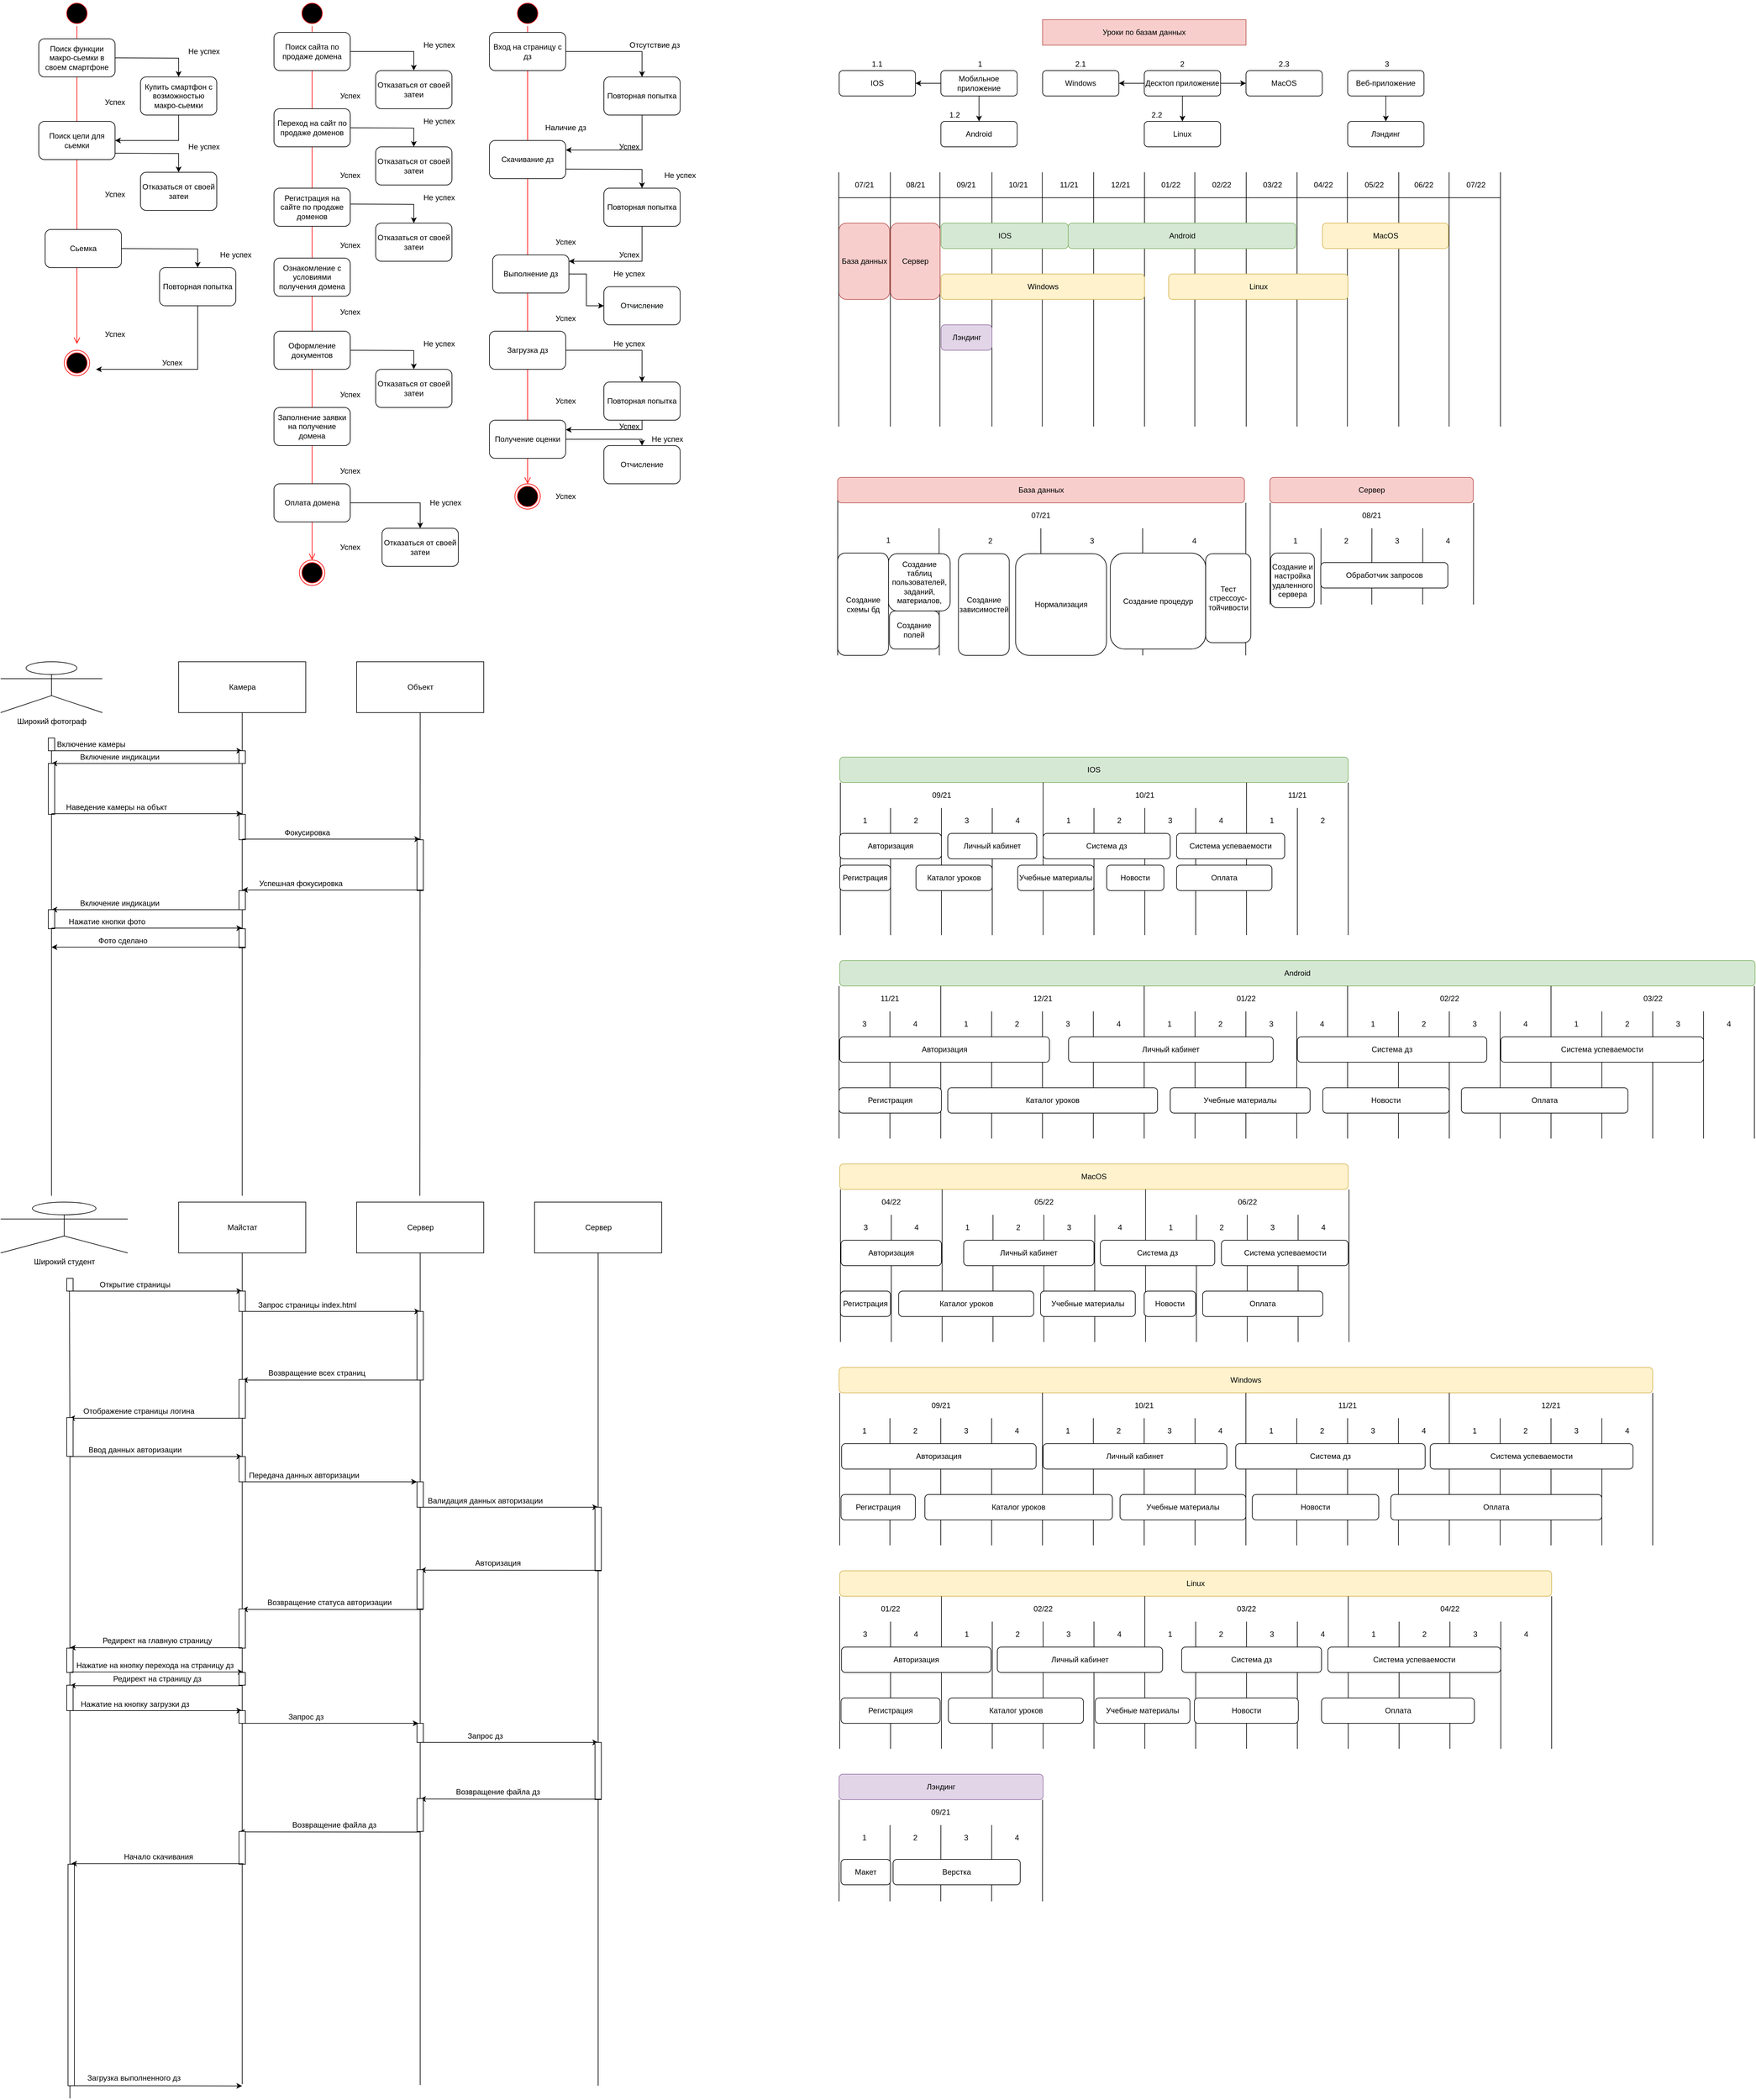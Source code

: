 <mxfile version="15.2.1" type="github">
  <diagram id="ABbckw2yCRMAL89OUu5k" name="Page-1">
    <mxGraphModel dx="5688" dy="3176" grid="1" gridSize="10" guides="1" tooltips="1" connect="1" arrows="1" fold="1" page="1" pageScale="1" pageWidth="1169" pageHeight="827" math="0" shadow="0">
      <root>
        <mxCell id="0" />
        <mxCell id="1" parent="0" />
        <mxCell id="DkxfCKTvgvLj5vt29J_I-1" value="" style="ellipse;html=1;shape=startState;fillColor=#000000;strokeColor=#ff0000;" parent="1" vertex="1">
          <mxGeometry x="849" width="40" height="40" as="geometry" />
        </mxCell>
        <mxCell id="DkxfCKTvgvLj5vt29J_I-2" value="" style="edgeStyle=orthogonalEdgeStyle;html=1;verticalAlign=bottom;endArrow=open;endSize=8;strokeColor=#ff0000;entryX=0.5;entryY=0;entryDx=0;entryDy=0;" parent="1" source="DkxfCKTvgvLj5vt29J_I-1" target="DkxfCKTvgvLj5vt29J_I-4" edge="1">
          <mxGeometry relative="1" as="geometry">
            <mxPoint x="869" y="640" as="targetPoint" />
            <Array as="points" />
          </mxGeometry>
        </mxCell>
        <mxCell id="DkxfCKTvgvLj5vt29J_I-4" value="" style="ellipse;html=1;shape=endState;fillColor=#000000;strokeColor=#ff0000;" parent="1" vertex="1">
          <mxGeometry x="849" y="760" width="40" height="40" as="geometry" />
        </mxCell>
        <mxCell id="DkxfCKTvgvLj5vt29J_I-21" style="edgeStyle=orthogonalEdgeStyle;rounded=0;orthogonalLoop=1;jettySize=auto;html=1;" parent="1" source="DkxfCKTvgvLj5vt29J_I-5" target="DkxfCKTvgvLj5vt29J_I-12" edge="1">
          <mxGeometry relative="1" as="geometry" />
        </mxCell>
        <mxCell id="DkxfCKTvgvLj5vt29J_I-5" value="Вход на страницу с дз" style="rounded=1;whiteSpace=wrap;html=1;" parent="1" vertex="1">
          <mxGeometry x="809" y="50" width="120" height="60" as="geometry" />
        </mxCell>
        <mxCell id="DkxfCKTvgvLj5vt29J_I-9" value="Не успех" style="text;html=1;strokeColor=none;fillColor=none;align=center;verticalAlign=middle;whiteSpace=wrap;rounded=0;" parent="1" vertex="1">
          <mxGeometry x="1049" y="265" width="120" height="20" as="geometry" />
        </mxCell>
        <mxCell id="DkxfCKTvgvLj5vt29J_I-10" value="Успех" style="text;html=1;strokeColor=none;fillColor=none;align=center;verticalAlign=middle;whiteSpace=wrap;rounded=0;" parent="1" vertex="1">
          <mxGeometry x="869" y="370" width="120" height="20" as="geometry" />
        </mxCell>
        <mxCell id="DkxfCKTvgvLj5vt29J_I-25" value="" style="edgeStyle=orthogonalEdgeStyle;rounded=0;orthogonalLoop=1;jettySize=auto;html=1;entryX=0.5;entryY=0;entryDx=0;entryDy=0;" parent="1" target="DkxfCKTvgvLj5vt29J_I-24" edge="1">
          <mxGeometry relative="1" as="geometry">
            <mxPoint x="929" y="265.0" as="sourcePoint" />
          </mxGeometry>
        </mxCell>
        <mxCell id="DkxfCKTvgvLj5vt29J_I-11" value="Скачивание дз" style="rounded=1;whiteSpace=wrap;html=1;" parent="1" vertex="1">
          <mxGeometry x="809" y="220" width="120" height="60" as="geometry" />
        </mxCell>
        <mxCell id="DkxfCKTvgvLj5vt29J_I-28" style="edgeStyle=orthogonalEdgeStyle;rounded=0;orthogonalLoop=1;jettySize=auto;html=1;entryX=1;entryY=0.25;entryDx=0;entryDy=0;" parent="1" source="DkxfCKTvgvLj5vt29J_I-12" target="DkxfCKTvgvLj5vt29J_I-11" edge="1">
          <mxGeometry relative="1" as="geometry">
            <Array as="points">
              <mxPoint x="1049" y="235" />
            </Array>
          </mxGeometry>
        </mxCell>
        <mxCell id="DkxfCKTvgvLj5vt29J_I-12" value="Повторная попытка" style="rounded=1;whiteSpace=wrap;html=1;" parent="1" vertex="1">
          <mxGeometry x="989" y="120" width="120" height="60" as="geometry" />
        </mxCell>
        <mxCell id="DkxfCKTvgvLj5vt29J_I-14" value="Наличие дз" style="text;html=1;strokeColor=none;fillColor=none;align=center;verticalAlign=middle;whiteSpace=wrap;rounded=0;" parent="1" vertex="1">
          <mxGeometry x="869" y="190" width="120" height="20" as="geometry" />
        </mxCell>
        <mxCell id="DkxfCKTvgvLj5vt29J_I-15" value="Отсутствие дз" style="text;html=1;strokeColor=none;fillColor=none;align=center;verticalAlign=middle;whiteSpace=wrap;rounded=0;" parent="1" vertex="1">
          <mxGeometry x="1009" y="60" width="120" height="20" as="geometry" />
        </mxCell>
        <mxCell id="DkxfCKTvgvLj5vt29J_I-29" style="edgeStyle=orthogonalEdgeStyle;rounded=0;orthogonalLoop=1;jettySize=auto;html=1;" parent="1" source="DkxfCKTvgvLj5vt29J_I-24" edge="1">
          <mxGeometry relative="1" as="geometry">
            <mxPoint x="934" y="410" as="targetPoint" />
            <Array as="points">
              <mxPoint x="1049" y="410" />
              <mxPoint x="934" y="410" />
            </Array>
          </mxGeometry>
        </mxCell>
        <mxCell id="DkxfCKTvgvLj5vt29J_I-24" value="&#xa;&#xa;&lt;span style=&quot;color: rgb(0, 0, 0); font-family: helvetica; font-size: 12px; font-style: normal; font-weight: 400; letter-spacing: normal; text-align: center; text-indent: 0px; text-transform: none; word-spacing: 0px; background-color: rgb(248, 249, 250); display: inline; float: none;&quot;&gt;Повторная попытка&lt;/span&gt;&#xa;&#xa;" style="whiteSpace=wrap;html=1;rounded=1;" parent="1" vertex="1">
          <mxGeometry x="989" y="295" width="120" height="60" as="geometry" />
        </mxCell>
        <mxCell id="DkxfCKTvgvLj5vt29J_I-31" value="" style="edgeStyle=orthogonalEdgeStyle;rounded=0;orthogonalLoop=1;jettySize=auto;html=1;" parent="1" source="DkxfCKTvgvLj5vt29J_I-27" target="DkxfCKTvgvLj5vt29J_I-30" edge="1">
          <mxGeometry relative="1" as="geometry" />
        </mxCell>
        <mxCell id="DkxfCKTvgvLj5vt29J_I-27" value="Выполнение дз" style="rounded=1;whiteSpace=wrap;html=1;" parent="1" vertex="1">
          <mxGeometry x="814" y="400" width="120" height="60" as="geometry" />
        </mxCell>
        <mxCell id="DkxfCKTvgvLj5vt29J_I-30" value="&lt;span style=&quot;color: rgb(0 , 0 , 0) ; font-size: 12px ; font-style: normal ; font-weight: 400 ; letter-spacing: normal ; text-align: center ; text-indent: 0px ; text-transform: none ; word-spacing: 0px ; font-family: &amp;#34;helvetica&amp;#34; ; background-color: rgb(248 , 249 , 250) ; display: inline ; float: none&quot;&gt;Отчисление&lt;/span&gt;" style="whiteSpace=wrap;html=1;rounded=1;" parent="1" vertex="1">
          <mxGeometry x="989" y="450" width="120" height="60" as="geometry" />
        </mxCell>
        <mxCell id="DkxfCKTvgvLj5vt29J_I-36" value="" style="edgeStyle=orthogonalEdgeStyle;rounded=0;orthogonalLoop=1;jettySize=auto;html=1;" parent="1" source="DkxfCKTvgvLj5vt29J_I-32" target="DkxfCKTvgvLj5vt29J_I-35" edge="1">
          <mxGeometry relative="1" as="geometry" />
        </mxCell>
        <mxCell id="DkxfCKTvgvLj5vt29J_I-32" value="Загрузка дз" style="rounded=1;whiteSpace=wrap;html=1;" parent="1" vertex="1">
          <mxGeometry x="809" y="520" width="120" height="60" as="geometry" />
        </mxCell>
        <mxCell id="DkxfCKTvgvLj5vt29J_I-33" value="Не успех" style="text;html=1;strokeColor=none;fillColor=none;align=center;verticalAlign=middle;whiteSpace=wrap;rounded=0;" parent="1" vertex="1">
          <mxGeometry x="969" y="420" width="120" height="20" as="geometry" />
        </mxCell>
        <mxCell id="DkxfCKTvgvLj5vt29J_I-34" value="Успех" style="text;html=1;strokeColor=none;fillColor=none;align=center;verticalAlign=middle;whiteSpace=wrap;rounded=0;" parent="1" vertex="1">
          <mxGeometry x="869" y="490" width="120" height="20" as="geometry" />
        </mxCell>
        <mxCell id="DkxfCKTvgvLj5vt29J_I-45" style="edgeStyle=orthogonalEdgeStyle;rounded=0;orthogonalLoop=1;jettySize=auto;html=1;entryX=1;entryY=0.25;entryDx=0;entryDy=0;" parent="1" source="DkxfCKTvgvLj5vt29J_I-35" target="DkxfCKTvgvLj5vt29J_I-38" edge="1">
          <mxGeometry relative="1" as="geometry">
            <Array as="points">
              <mxPoint x="1049" y="675" />
            </Array>
          </mxGeometry>
        </mxCell>
        <mxCell id="DkxfCKTvgvLj5vt29J_I-35" value="Повторная попытка" style="whiteSpace=wrap;html=1;rounded=1;" parent="1" vertex="1">
          <mxGeometry x="989" y="600" width="120" height="60" as="geometry" />
        </mxCell>
        <mxCell id="DkxfCKTvgvLj5vt29J_I-37" value="Не успех" style="text;html=1;strokeColor=none;fillColor=none;align=center;verticalAlign=middle;whiteSpace=wrap;rounded=0;" parent="1" vertex="1">
          <mxGeometry x="969" y="530" width="120" height="20" as="geometry" />
        </mxCell>
        <mxCell id="DkxfCKTvgvLj5vt29J_I-47" value="" style="edgeStyle=orthogonalEdgeStyle;rounded=0;orthogonalLoop=1;jettySize=auto;html=1;" parent="1" source="DkxfCKTvgvLj5vt29J_I-38" target="DkxfCKTvgvLj5vt29J_I-46" edge="1">
          <mxGeometry relative="1" as="geometry">
            <Array as="points">
              <mxPoint x="1049" y="690" />
            </Array>
          </mxGeometry>
        </mxCell>
        <mxCell id="DkxfCKTvgvLj5vt29J_I-38" value="Получение оценки" style="rounded=1;whiteSpace=wrap;html=1;" parent="1" vertex="1">
          <mxGeometry x="809" y="660" width="120" height="60" as="geometry" />
        </mxCell>
        <mxCell id="DkxfCKTvgvLj5vt29J_I-39" value="Успех" style="text;html=1;strokeColor=none;fillColor=none;align=center;verticalAlign=middle;whiteSpace=wrap;rounded=0;" parent="1" vertex="1">
          <mxGeometry x="869" y="620" width="120" height="20" as="geometry" />
        </mxCell>
        <mxCell id="DkxfCKTvgvLj5vt29J_I-41" value="Успех" style="text;html=1;strokeColor=none;fillColor=none;align=center;verticalAlign=middle;whiteSpace=wrap;rounded=0;" parent="1" vertex="1">
          <mxGeometry x="969" y="660" width="120" height="20" as="geometry" />
        </mxCell>
        <mxCell id="DkxfCKTvgvLj5vt29J_I-42" value="Успех" style="text;html=1;strokeColor=none;fillColor=none;align=center;verticalAlign=middle;whiteSpace=wrap;rounded=0;" parent="1" vertex="1">
          <mxGeometry x="969" y="390" width="120" height="20" as="geometry" />
        </mxCell>
        <mxCell id="DkxfCKTvgvLj5vt29J_I-43" value="Успех" style="text;html=1;strokeColor=none;fillColor=none;align=center;verticalAlign=middle;whiteSpace=wrap;rounded=0;" parent="1" vertex="1">
          <mxGeometry x="969" y="220" width="120" height="20" as="geometry" />
        </mxCell>
        <mxCell id="DkxfCKTvgvLj5vt29J_I-46" value="Отчисление" style="whiteSpace=wrap;html=1;rounded=1;" parent="1" vertex="1">
          <mxGeometry x="989" y="700" width="120" height="60" as="geometry" />
        </mxCell>
        <mxCell id="DkxfCKTvgvLj5vt29J_I-48" value="Не успех" style="text;html=1;strokeColor=none;fillColor=none;align=center;verticalAlign=middle;whiteSpace=wrap;rounded=0;" parent="1" vertex="1">
          <mxGeometry x="1029" y="680" width="120" height="20" as="geometry" />
        </mxCell>
        <mxCell id="DkxfCKTvgvLj5vt29J_I-49" value="Успех" style="text;html=1;strokeColor=none;fillColor=none;align=center;verticalAlign=middle;whiteSpace=wrap;rounded=0;" parent="1" vertex="1">
          <mxGeometry x="869" y="770" width="120" height="20" as="geometry" />
        </mxCell>
        <mxCell id="DkxfCKTvgvLj5vt29J_I-50" value="" style="ellipse;html=1;shape=startState;fillColor=#000000;strokeColor=#ff0000;" parent="1" vertex="1">
          <mxGeometry x="510" width="40" height="40" as="geometry" />
        </mxCell>
        <mxCell id="DkxfCKTvgvLj5vt29J_I-51" value="" style="edgeStyle=orthogonalEdgeStyle;html=1;verticalAlign=bottom;endArrow=open;endSize=8;strokeColor=#ff0000;entryX=0.5;entryY=0;entryDx=0;entryDy=0;" parent="1" source="DkxfCKTvgvLj5vt29J_I-50" target="DkxfCKTvgvLj5vt29J_I-52" edge="1">
          <mxGeometry relative="1" as="geometry">
            <mxPoint x="530" y="760" as="targetPoint" />
            <Array as="points" />
          </mxGeometry>
        </mxCell>
        <mxCell id="DkxfCKTvgvLj5vt29J_I-52" value="" style="ellipse;html=1;shape=endState;fillColor=#000000;strokeColor=#ff0000;" parent="1" vertex="1">
          <mxGeometry x="510" y="880" width="40" height="40" as="geometry" />
        </mxCell>
        <mxCell id="DkxfCKTvgvLj5vt29J_I-69" style="edgeStyle=orthogonalEdgeStyle;rounded=0;orthogonalLoop=1;jettySize=auto;html=1;entryX=0.5;entryY=0;entryDx=0;entryDy=0;" parent="1" source="DkxfCKTvgvLj5vt29J_I-53" target="DkxfCKTvgvLj5vt29J_I-68" edge="1">
          <mxGeometry relative="1" as="geometry" />
        </mxCell>
        <mxCell id="DkxfCKTvgvLj5vt29J_I-53" value="Поиск сайта по продаже домена" style="rounded=1;whiteSpace=wrap;html=1;" parent="1" vertex="1">
          <mxGeometry x="470" y="50" width="120" height="60" as="geometry" />
        </mxCell>
        <mxCell id="DkxfCKTvgvLj5vt29J_I-54" value="Успех" style="text;html=1;strokeColor=none;fillColor=none;align=center;verticalAlign=middle;whiteSpace=wrap;rounded=0;" parent="1" vertex="1">
          <mxGeometry x="530" y="140" width="120" height="20" as="geometry" />
        </mxCell>
        <mxCell id="DkxfCKTvgvLj5vt29J_I-55" value="Переход на сайт по продаже доменов" style="rounded=1;whiteSpace=wrap;html=1;" parent="1" vertex="1">
          <mxGeometry x="470" y="170" width="120" height="60" as="geometry" />
        </mxCell>
        <mxCell id="DkxfCKTvgvLj5vt29J_I-56" value="Успех" style="text;html=1;strokeColor=none;fillColor=none;align=center;verticalAlign=middle;whiteSpace=wrap;rounded=0;" parent="1" vertex="1">
          <mxGeometry x="530" y="265" width="120" height="20" as="geometry" />
        </mxCell>
        <mxCell id="DkxfCKTvgvLj5vt29J_I-57" value="Регистрация на сайте по продаже доменов" style="rounded=1;whiteSpace=wrap;html=1;" parent="1" vertex="1">
          <mxGeometry x="470" y="295" width="120" height="60" as="geometry" />
        </mxCell>
        <mxCell id="DkxfCKTvgvLj5vt29J_I-58" value="Успех" style="text;html=1;strokeColor=none;fillColor=none;align=center;verticalAlign=middle;whiteSpace=wrap;rounded=0;" parent="1" vertex="1">
          <mxGeometry x="530" y="375" width="120" height="20" as="geometry" />
        </mxCell>
        <mxCell id="DkxfCKTvgvLj5vt29J_I-59" value="Ознакомление с условиями получения домена" style="rounded=1;whiteSpace=wrap;html=1;" parent="1" vertex="1">
          <mxGeometry x="470" y="405" width="120" height="60" as="geometry" />
        </mxCell>
        <mxCell id="DkxfCKTvgvLj5vt29J_I-60" value="Успех" style="text;html=1;strokeColor=none;fillColor=none;align=center;verticalAlign=middle;whiteSpace=wrap;rounded=0;" parent="1" vertex="1">
          <mxGeometry x="530" y="480" width="120" height="20" as="geometry" />
        </mxCell>
        <mxCell id="DkxfCKTvgvLj5vt29J_I-61" value="Оформление документов" style="rounded=1;whiteSpace=wrap;html=1;" parent="1" vertex="1">
          <mxGeometry x="470" y="520" width="120" height="60" as="geometry" />
        </mxCell>
        <mxCell id="DkxfCKTvgvLj5vt29J_I-62" value="Успех" style="text;html=1;strokeColor=none;fillColor=none;align=center;verticalAlign=middle;whiteSpace=wrap;rounded=0;" parent="1" vertex="1">
          <mxGeometry x="530" y="610" width="120" height="20" as="geometry" />
        </mxCell>
        <mxCell id="DkxfCKTvgvLj5vt29J_I-63" value="Заполнение заявки на получение домена" style="rounded=1;whiteSpace=wrap;html=1;" parent="1" vertex="1">
          <mxGeometry x="470" y="640" width="120" height="60" as="geometry" />
        </mxCell>
        <mxCell id="DkxfCKTvgvLj5vt29J_I-82" style="edgeStyle=orthogonalEdgeStyle;rounded=0;orthogonalLoop=1;jettySize=auto;html=1;entryX=0.5;entryY=0;entryDx=0;entryDy=0;" parent="1" source="DkxfCKTvgvLj5vt29J_I-64" target="DkxfCKTvgvLj5vt29J_I-80" edge="1">
          <mxGeometry relative="1" as="geometry" />
        </mxCell>
        <mxCell id="DkxfCKTvgvLj5vt29J_I-64" value="Оплата домена" style="rounded=1;whiteSpace=wrap;html=1;" parent="1" vertex="1">
          <mxGeometry x="470" y="760" width="120" height="60" as="geometry" />
        </mxCell>
        <mxCell id="DkxfCKTvgvLj5vt29J_I-65" value="Успех" style="text;html=1;strokeColor=none;fillColor=none;align=center;verticalAlign=middle;whiteSpace=wrap;rounded=0;" parent="1" vertex="1">
          <mxGeometry x="530" y="730" width="120" height="20" as="geometry" />
        </mxCell>
        <mxCell id="DkxfCKTvgvLj5vt29J_I-66" value="Успех" style="text;html=1;strokeColor=none;fillColor=none;align=center;verticalAlign=middle;whiteSpace=wrap;rounded=0;" parent="1" vertex="1">
          <mxGeometry x="530" y="850" width="120" height="20" as="geometry" />
        </mxCell>
        <mxCell id="DkxfCKTvgvLj5vt29J_I-68" value="Отказаться от своей затеи" style="rounded=1;whiteSpace=wrap;html=1;" parent="1" vertex="1">
          <mxGeometry x="630" y="110" width="120" height="60" as="geometry" />
        </mxCell>
        <mxCell id="DkxfCKTvgvLj5vt29J_I-70" value="Не успех" style="text;html=1;strokeColor=none;fillColor=none;align=center;verticalAlign=middle;whiteSpace=wrap;rounded=0;" parent="1" vertex="1">
          <mxGeometry x="670" y="60" width="120" height="20" as="geometry" />
        </mxCell>
        <mxCell id="DkxfCKTvgvLj5vt29J_I-71" style="edgeStyle=orthogonalEdgeStyle;rounded=0;orthogonalLoop=1;jettySize=auto;html=1;entryX=0.5;entryY=0;entryDx=0;entryDy=0;" parent="1" target="DkxfCKTvgvLj5vt29J_I-72" edge="1">
          <mxGeometry relative="1" as="geometry">
            <mxPoint x="590" y="200" as="sourcePoint" />
          </mxGeometry>
        </mxCell>
        <mxCell id="DkxfCKTvgvLj5vt29J_I-72" value="Отказаться от своей затеи" style="rounded=1;whiteSpace=wrap;html=1;" parent="1" vertex="1">
          <mxGeometry x="630" y="230" width="120" height="60" as="geometry" />
        </mxCell>
        <mxCell id="DkxfCKTvgvLj5vt29J_I-73" value="Не успех" style="text;html=1;strokeColor=none;fillColor=none;align=center;verticalAlign=middle;whiteSpace=wrap;rounded=0;" parent="1" vertex="1">
          <mxGeometry x="670" y="180" width="120" height="20" as="geometry" />
        </mxCell>
        <mxCell id="DkxfCKTvgvLj5vt29J_I-74" style="edgeStyle=orthogonalEdgeStyle;rounded=0;orthogonalLoop=1;jettySize=auto;html=1;entryX=0.5;entryY=0;entryDx=0;entryDy=0;" parent="1" target="DkxfCKTvgvLj5vt29J_I-75" edge="1">
          <mxGeometry relative="1" as="geometry">
            <mxPoint x="590" y="320" as="sourcePoint" />
          </mxGeometry>
        </mxCell>
        <mxCell id="DkxfCKTvgvLj5vt29J_I-75" value="Отказаться от своей затеи" style="rounded=1;whiteSpace=wrap;html=1;" parent="1" vertex="1">
          <mxGeometry x="630" y="350" width="120" height="60" as="geometry" />
        </mxCell>
        <mxCell id="DkxfCKTvgvLj5vt29J_I-76" value="Не успех" style="text;html=1;strokeColor=none;fillColor=none;align=center;verticalAlign=middle;whiteSpace=wrap;rounded=0;" parent="1" vertex="1">
          <mxGeometry x="670" y="300" width="120" height="20" as="geometry" />
        </mxCell>
        <mxCell id="DkxfCKTvgvLj5vt29J_I-77" style="edgeStyle=orthogonalEdgeStyle;rounded=0;orthogonalLoop=1;jettySize=auto;html=1;entryX=0.5;entryY=0;entryDx=0;entryDy=0;" parent="1" target="DkxfCKTvgvLj5vt29J_I-78" edge="1">
          <mxGeometry relative="1" as="geometry">
            <mxPoint x="590" y="550.0" as="sourcePoint" />
          </mxGeometry>
        </mxCell>
        <mxCell id="DkxfCKTvgvLj5vt29J_I-78" value="Отказаться от своей затеи" style="rounded=1;whiteSpace=wrap;html=1;" parent="1" vertex="1">
          <mxGeometry x="630" y="580" width="120" height="60" as="geometry" />
        </mxCell>
        <mxCell id="DkxfCKTvgvLj5vt29J_I-79" value="Не успех" style="text;html=1;strokeColor=none;fillColor=none;align=center;verticalAlign=middle;whiteSpace=wrap;rounded=0;" parent="1" vertex="1">
          <mxGeometry x="670" y="530" width="120" height="20" as="geometry" />
        </mxCell>
        <mxCell id="DkxfCKTvgvLj5vt29J_I-80" value="Отказаться от своей затеи" style="rounded=1;whiteSpace=wrap;html=1;" parent="1" vertex="1">
          <mxGeometry x="640" y="830" width="120" height="60" as="geometry" />
        </mxCell>
        <mxCell id="DkxfCKTvgvLj5vt29J_I-81" value="Не успех" style="text;html=1;strokeColor=none;fillColor=none;align=center;verticalAlign=middle;whiteSpace=wrap;rounded=0;" parent="1" vertex="1">
          <mxGeometry x="680" y="780" width="120" height="20" as="geometry" />
        </mxCell>
        <mxCell id="DkxfCKTvgvLj5vt29J_I-86" value="" style="ellipse;html=1;shape=startState;fillColor=#000000;strokeColor=#ff0000;" parent="1" vertex="1">
          <mxGeometry x="140" width="40" height="40" as="geometry" />
        </mxCell>
        <mxCell id="DkxfCKTvgvLj5vt29J_I-87" value="" style="edgeStyle=orthogonalEdgeStyle;html=1;verticalAlign=bottom;endArrow=open;endSize=8;strokeColor=#ff0000;" parent="1" source="DkxfCKTvgvLj5vt29J_I-86" edge="1">
          <mxGeometry relative="1" as="geometry">
            <mxPoint x="160" y="540" as="targetPoint" />
            <Array as="points" />
          </mxGeometry>
        </mxCell>
        <mxCell id="DkxfCKTvgvLj5vt29J_I-89" value="Поиск функции макро-сьемки в своем смартфоне" style="rounded=1;whiteSpace=wrap;html=1;" parent="1" vertex="1">
          <mxGeometry x="100" y="60" width="120" height="60" as="geometry" />
        </mxCell>
        <mxCell id="DkxfCKTvgvLj5vt29J_I-91" style="edgeStyle=orthogonalEdgeStyle;rounded=0;orthogonalLoop=1;jettySize=auto;html=1;entryX=0.5;entryY=0;entryDx=0;entryDy=0;" parent="1" target="DkxfCKTvgvLj5vt29J_I-93" edge="1">
          <mxGeometry relative="1" as="geometry">
            <mxPoint x="220" y="90" as="sourcePoint" />
          </mxGeometry>
        </mxCell>
        <mxCell id="DkxfCKTvgvLj5vt29J_I-92" value="Успех" style="text;html=1;strokeColor=none;fillColor=none;align=center;verticalAlign=middle;whiteSpace=wrap;rounded=0;" parent="1" vertex="1">
          <mxGeometry x="160" y="150" width="120" height="20" as="geometry" />
        </mxCell>
        <mxCell id="DkxfCKTvgvLj5vt29J_I-96" style="edgeStyle=orthogonalEdgeStyle;rounded=0;orthogonalLoop=1;jettySize=auto;html=1;entryX=1;entryY=0.5;entryDx=0;entryDy=0;" parent="1" source="DkxfCKTvgvLj5vt29J_I-93" target="DkxfCKTvgvLj5vt29J_I-95" edge="1">
          <mxGeometry relative="1" as="geometry">
            <Array as="points">
              <mxPoint x="320" y="220" />
            </Array>
          </mxGeometry>
        </mxCell>
        <mxCell id="DkxfCKTvgvLj5vt29J_I-93" value="Купить смартфон с возможностью макро-сьемки" style="rounded=1;whiteSpace=wrap;html=1;" parent="1" vertex="1">
          <mxGeometry x="260" y="120" width="120" height="60" as="geometry" />
        </mxCell>
        <mxCell id="DkxfCKTvgvLj5vt29J_I-94" value="Не успех" style="text;html=1;strokeColor=none;fillColor=none;align=center;verticalAlign=middle;whiteSpace=wrap;rounded=0;" parent="1" vertex="1">
          <mxGeometry x="300" y="70" width="120" height="20" as="geometry" />
        </mxCell>
        <mxCell id="DkxfCKTvgvLj5vt29J_I-95" value="Поиск цели для сьемки" style="rounded=1;whiteSpace=wrap;html=1;" parent="1" vertex="1">
          <mxGeometry x="100" y="190" width="120" height="60" as="geometry" />
        </mxCell>
        <mxCell id="DkxfCKTvgvLj5vt29J_I-97" value="Успех" style="text;html=1;strokeColor=none;fillColor=none;align=center;verticalAlign=middle;whiteSpace=wrap;rounded=0;" parent="1" vertex="1">
          <mxGeometry x="160" y="295" width="120" height="20" as="geometry" />
        </mxCell>
        <mxCell id="DkxfCKTvgvLj5vt29J_I-98" style="edgeStyle=orthogonalEdgeStyle;rounded=0;orthogonalLoop=1;jettySize=auto;html=1;entryX=0.5;entryY=0;entryDx=0;entryDy=0;" parent="1" target="DkxfCKTvgvLj5vt29J_I-99" edge="1">
          <mxGeometry relative="1" as="geometry">
            <mxPoint x="220" y="240.0" as="sourcePoint" />
          </mxGeometry>
        </mxCell>
        <mxCell id="DkxfCKTvgvLj5vt29J_I-99" value="Отказаться от своей затеи" style="rounded=1;whiteSpace=wrap;html=1;" parent="1" vertex="1">
          <mxGeometry x="260" y="270" width="120" height="60" as="geometry" />
        </mxCell>
        <mxCell id="DkxfCKTvgvLj5vt29J_I-100" value="Не успех" style="text;html=1;strokeColor=none;fillColor=none;align=center;verticalAlign=middle;whiteSpace=wrap;rounded=0;" parent="1" vertex="1">
          <mxGeometry x="300" y="220" width="120" height="20" as="geometry" />
        </mxCell>
        <mxCell id="DkxfCKTvgvLj5vt29J_I-101" value="Сьемка" style="rounded=1;whiteSpace=wrap;html=1;" parent="1" vertex="1">
          <mxGeometry x="110" y="360" width="120" height="60" as="geometry" />
        </mxCell>
        <mxCell id="DkxfCKTvgvLj5vt29J_I-103" value="Не успех" style="text;html=1;strokeColor=none;fillColor=none;align=center;verticalAlign=middle;whiteSpace=wrap;rounded=0;" parent="1" vertex="1">
          <mxGeometry x="350" y="390.06" width="120" height="20" as="geometry" />
        </mxCell>
        <mxCell id="DkxfCKTvgvLj5vt29J_I-104" value="Успех" style="text;html=1;strokeColor=none;fillColor=none;align=center;verticalAlign=middle;whiteSpace=wrap;rounded=0;" parent="1" vertex="1">
          <mxGeometry x="160" y="515.06" width="120" height="20" as="geometry" />
        </mxCell>
        <mxCell id="DkxfCKTvgvLj5vt29J_I-105" value="" style="edgeStyle=orthogonalEdgeStyle;rounded=0;orthogonalLoop=1;jettySize=auto;html=1;entryX=0.5;entryY=0;entryDx=0;entryDy=0;" parent="1" target="DkxfCKTvgvLj5vt29J_I-107" edge="1">
          <mxGeometry relative="1" as="geometry">
            <mxPoint x="230" y="390.06" as="sourcePoint" />
          </mxGeometry>
        </mxCell>
        <mxCell id="DkxfCKTvgvLj5vt29J_I-106" style="edgeStyle=orthogonalEdgeStyle;rounded=0;orthogonalLoop=1;jettySize=auto;html=1;" parent="1" source="DkxfCKTvgvLj5vt29J_I-107" edge="1">
          <mxGeometry relative="1" as="geometry">
            <mxPoint x="190" y="580" as="targetPoint" />
            <Array as="points">
              <mxPoint x="350" y="580" />
            </Array>
          </mxGeometry>
        </mxCell>
        <mxCell id="DkxfCKTvgvLj5vt29J_I-107" value="&#xa;&#xa;&lt;span style=&quot;color: rgb(0, 0, 0); font-family: helvetica; font-size: 12px; font-style: normal; font-weight: 400; letter-spacing: normal; text-align: center; text-indent: 0px; text-transform: none; word-spacing: 0px; background-color: rgb(248, 249, 250); display: inline; float: none;&quot;&gt;Повторная попытка&lt;/span&gt;&#xa;&#xa;" style="whiteSpace=wrap;html=1;rounded=1;" parent="1" vertex="1">
          <mxGeometry x="290" y="420.06" width="120" height="60" as="geometry" />
        </mxCell>
        <mxCell id="DkxfCKTvgvLj5vt29J_I-108" value="Успех" style="text;html=1;strokeColor=none;fillColor=none;align=center;verticalAlign=middle;whiteSpace=wrap;rounded=0;" parent="1" vertex="1">
          <mxGeometry x="250" y="560" width="120" height="20" as="geometry" />
        </mxCell>
        <mxCell id="DkxfCKTvgvLj5vt29J_I-110" value="" style="ellipse;html=1;shape=endState;fillColor=#000000;strokeColor=#ff0000;" parent="1" vertex="1">
          <mxGeometry x="140" y="550" width="40" height="40" as="geometry" />
        </mxCell>
        <mxCell id="DkxfCKTvgvLj5vt29J_I-111" value="Широкий фотограф" style="shape=umlActor;verticalLabelPosition=bottom;verticalAlign=top;html=1;" parent="1" vertex="1">
          <mxGeometry x="40" y="1040" width="160" height="80" as="geometry" />
        </mxCell>
        <mxCell id="DkxfCKTvgvLj5vt29J_I-112" value="Камера" style="html=1;" parent="1" vertex="1">
          <mxGeometry x="320" y="1040" width="200" height="80" as="geometry" />
        </mxCell>
        <mxCell id="DkxfCKTvgvLj5vt29J_I-113" value="Объект" style="html=1;" parent="1" vertex="1">
          <mxGeometry x="600" y="1040" width="200" height="80" as="geometry" />
        </mxCell>
        <mxCell id="DkxfCKTvgvLj5vt29J_I-114" value="" style="endArrow=none;html=1;" parent="1" edge="1">
          <mxGeometry width="50" height="50" relative="1" as="geometry">
            <mxPoint x="120" y="1880" as="sourcePoint" />
            <mxPoint x="120" y="1160" as="targetPoint" />
          </mxGeometry>
        </mxCell>
        <mxCell id="DkxfCKTvgvLj5vt29J_I-115" value="" style="endArrow=none;html=1;entryX=0.5;entryY=1;entryDx=0;entryDy=0;startArrow=none;" parent="1" source="DkxfCKTvgvLj5vt29J_I-120" target="DkxfCKTvgvLj5vt29J_I-112" edge="1">
          <mxGeometry width="50" height="50" relative="1" as="geometry">
            <mxPoint x="420" y="1880" as="sourcePoint" />
            <mxPoint x="420" y="1160" as="targetPoint" />
          </mxGeometry>
        </mxCell>
        <mxCell id="DkxfCKTvgvLj5vt29J_I-116" value="" style="endArrow=none;html=1;entryX=0.5;entryY=1;entryDx=0;entryDy=0;" parent="1" target="DkxfCKTvgvLj5vt29J_I-113" edge="1">
          <mxGeometry width="50" height="50" relative="1" as="geometry">
            <mxPoint x="699.5" y="1880" as="sourcePoint" />
            <mxPoint x="699.5" y="1160" as="targetPoint" />
          </mxGeometry>
        </mxCell>
        <mxCell id="DkxfCKTvgvLj5vt29J_I-117" value="" style="rounded=0;whiteSpace=wrap;html=1;" parent="1" vertex="1">
          <mxGeometry x="115" y="1160" width="10" height="20" as="geometry" />
        </mxCell>
        <mxCell id="DkxfCKTvgvLj5vt29J_I-118" value="Включение камеры" style="text;html=1;strokeColor=none;fillColor=none;align=center;verticalAlign=middle;whiteSpace=wrap;rounded=0;" parent="1" vertex="1">
          <mxGeometry x="125" y="1160" width="115" height="20" as="geometry" />
        </mxCell>
        <mxCell id="DkxfCKTvgvLj5vt29J_I-119" value="" style="endArrow=classic;html=1;exitX=0.5;exitY=1;exitDx=0;exitDy=0;" parent="1" source="DkxfCKTvgvLj5vt29J_I-117" edge="1">
          <mxGeometry width="50" height="50" relative="1" as="geometry">
            <mxPoint x="130" y="1240" as="sourcePoint" />
            <mxPoint x="420" y="1180" as="targetPoint" />
          </mxGeometry>
        </mxCell>
        <mxCell id="DkxfCKTvgvLj5vt29J_I-120" value="" style="rounded=0;whiteSpace=wrap;html=1;" parent="1" vertex="1">
          <mxGeometry x="415" y="1180" width="10" height="20" as="geometry" />
        </mxCell>
        <mxCell id="DkxfCKTvgvLj5vt29J_I-121" value="" style="endArrow=none;html=1;entryX=0.5;entryY=1;entryDx=0;entryDy=0;" parent="1" target="DkxfCKTvgvLj5vt29J_I-120" edge="1">
          <mxGeometry width="50" height="50" relative="1" as="geometry">
            <mxPoint x="420" y="1880" as="sourcePoint" />
            <mxPoint x="420" y="1120" as="targetPoint" />
          </mxGeometry>
        </mxCell>
        <mxCell id="DkxfCKTvgvLj5vt29J_I-122" value="" style="endArrow=classic;html=1;exitX=0.5;exitY=1;exitDx=0;exitDy=0;" parent="1" source="DkxfCKTvgvLj5vt29J_I-120" edge="1">
          <mxGeometry width="50" height="50" relative="1" as="geometry">
            <mxPoint x="360" y="1240" as="sourcePoint" />
            <mxPoint x="120" y="1200" as="targetPoint" />
          </mxGeometry>
        </mxCell>
        <mxCell id="DkxfCKTvgvLj5vt29J_I-123" value="Включение индикации" style="text;html=1;strokeColor=none;fillColor=none;align=center;verticalAlign=middle;whiteSpace=wrap;rounded=0;" parent="1" vertex="1">
          <mxGeometry x="135" y="1180" width="185" height="20" as="geometry" />
        </mxCell>
        <mxCell id="DkxfCKTvgvLj5vt29J_I-124" value="" style="rounded=0;whiteSpace=wrap;html=1;" parent="1" vertex="1">
          <mxGeometry x="115" y="1200" width="10" height="80" as="geometry" />
        </mxCell>
        <mxCell id="DkxfCKTvgvLj5vt29J_I-125" value="Наведение камеры на объкт" style="text;html=1;strokeColor=none;fillColor=none;align=center;verticalAlign=middle;whiteSpace=wrap;rounded=0;" parent="1" vertex="1">
          <mxGeometry x="125" y="1259" width="195" height="20" as="geometry" />
        </mxCell>
        <mxCell id="DkxfCKTvgvLj5vt29J_I-126" value="" style="endArrow=classic;html=1;exitX=0.5;exitY=1;exitDx=0;exitDy=0;" parent="1" edge="1">
          <mxGeometry width="50" height="50" relative="1" as="geometry">
            <mxPoint x="120" y="1279" as="sourcePoint" />
            <mxPoint x="420" y="1279" as="targetPoint" />
          </mxGeometry>
        </mxCell>
        <mxCell id="DkxfCKTvgvLj5vt29J_I-127" value="" style="rounded=0;whiteSpace=wrap;html=1;" parent="1" vertex="1">
          <mxGeometry x="415" y="1280" width="10" height="40" as="geometry" />
        </mxCell>
        <mxCell id="DkxfCKTvgvLj5vt29J_I-128" value="Фокусировка" style="text;html=1;strokeColor=none;fillColor=none;align=center;verticalAlign=middle;whiteSpace=wrap;rounded=0;" parent="1" vertex="1">
          <mxGeometry x="425" y="1299" width="195" height="20" as="geometry" />
        </mxCell>
        <mxCell id="DkxfCKTvgvLj5vt29J_I-129" value="" style="endArrow=classic;html=1;exitX=0.5;exitY=1;exitDx=0;exitDy=0;" parent="1" edge="1">
          <mxGeometry width="50" height="50" relative="1" as="geometry">
            <mxPoint x="420" y="1319" as="sourcePoint" />
            <mxPoint x="700" y="1319" as="targetPoint" />
          </mxGeometry>
        </mxCell>
        <mxCell id="DkxfCKTvgvLj5vt29J_I-130" value="" style="rounded=0;whiteSpace=wrap;html=1;" parent="1" vertex="1">
          <mxGeometry x="695" y="1320" width="10" height="80" as="geometry" />
        </mxCell>
        <mxCell id="DkxfCKTvgvLj5vt29J_I-133" value="" style="endArrow=classic;html=1;exitX=0.5;exitY=1;exitDx=0;exitDy=0;entryX=0;entryY=1;entryDx=0;entryDy=0;" parent="1" target="DkxfCKTvgvLj5vt29J_I-134" edge="1">
          <mxGeometry width="50" height="50" relative="1" as="geometry">
            <mxPoint x="705" y="1399" as="sourcePoint" />
            <mxPoint x="405" y="1399" as="targetPoint" />
          </mxGeometry>
        </mxCell>
        <mxCell id="DkxfCKTvgvLj5vt29J_I-134" value="Успешная фокусировка" style="text;html=1;strokeColor=none;fillColor=none;align=center;verticalAlign=middle;whiteSpace=wrap;rounded=0;" parent="1" vertex="1">
          <mxGeometry x="420" y="1379" width="185" height="20" as="geometry" />
        </mxCell>
        <mxCell id="DkxfCKTvgvLj5vt29J_I-135" value="" style="endArrow=classic;html=1;exitX=0.5;exitY=1;exitDx=0;exitDy=0;" parent="1" edge="1">
          <mxGeometry width="50" height="50" relative="1" as="geometry">
            <mxPoint x="420" y="1430" as="sourcePoint" />
            <mxPoint x="120" y="1430" as="targetPoint" />
          </mxGeometry>
        </mxCell>
        <mxCell id="DkxfCKTvgvLj5vt29J_I-136" value="Включение индикации" style="text;html=1;strokeColor=none;fillColor=none;align=center;verticalAlign=middle;whiteSpace=wrap;rounded=0;" parent="1" vertex="1">
          <mxGeometry x="135" y="1410" width="185" height="20" as="geometry" />
        </mxCell>
        <mxCell id="DkxfCKTvgvLj5vt29J_I-137" value="" style="rounded=0;whiteSpace=wrap;html=1;" parent="1" vertex="1">
          <mxGeometry x="415" y="1400" width="10" height="30" as="geometry" />
        </mxCell>
        <mxCell id="DkxfCKTvgvLj5vt29J_I-138" value="" style="rounded=0;whiteSpace=wrap;html=1;" parent="1" vertex="1">
          <mxGeometry x="115" y="1430" width="10" height="30" as="geometry" />
        </mxCell>
        <mxCell id="DkxfCKTvgvLj5vt29J_I-139" value="Нажатие кнопки фото" style="text;html=1;strokeColor=none;fillColor=none;align=center;verticalAlign=middle;whiteSpace=wrap;rounded=0;" parent="1" vertex="1">
          <mxGeometry x="125" y="1439" width="165" height="20" as="geometry" />
        </mxCell>
        <mxCell id="DkxfCKTvgvLj5vt29J_I-140" value="" style="endArrow=classic;html=1;exitX=0.5;exitY=1;exitDx=0;exitDy=0;" parent="1" edge="1">
          <mxGeometry width="50" height="50" relative="1" as="geometry">
            <mxPoint x="120" y="1459" as="sourcePoint" />
            <mxPoint x="420" y="1459" as="targetPoint" />
          </mxGeometry>
        </mxCell>
        <mxCell id="DkxfCKTvgvLj5vt29J_I-141" value="" style="rounded=0;whiteSpace=wrap;html=1;" parent="1" vertex="1">
          <mxGeometry x="415" y="1460" width="10" height="30" as="geometry" />
        </mxCell>
        <mxCell id="DkxfCKTvgvLj5vt29J_I-142" value="" style="endArrow=classic;html=1;exitX=0.5;exitY=1;exitDx=0;exitDy=0;" parent="1" edge="1">
          <mxGeometry width="50" height="50" relative="1" as="geometry">
            <mxPoint x="425" y="1489" as="sourcePoint" />
            <mxPoint x="120" y="1489" as="targetPoint" />
          </mxGeometry>
        </mxCell>
        <mxCell id="DkxfCKTvgvLj5vt29J_I-143" value="Фото сделано" style="text;html=1;strokeColor=none;fillColor=none;align=center;verticalAlign=middle;whiteSpace=wrap;rounded=0;" parent="1" vertex="1">
          <mxGeometry x="140" y="1469" width="185" height="20" as="geometry" />
        </mxCell>
        <mxCell id="DkxfCKTvgvLj5vt29J_I-146" value="Широкий студент" style="shape=umlActor;verticalLabelPosition=bottom;verticalAlign=top;html=1;" parent="1" vertex="1">
          <mxGeometry x="40" y="1890" width="200" height="80" as="geometry" />
        </mxCell>
        <mxCell id="DkxfCKTvgvLj5vt29J_I-147" value="Майстат" style="html=1;" parent="1" vertex="1">
          <mxGeometry x="320" y="1890" width="200" height="80" as="geometry" />
        </mxCell>
        <mxCell id="DkxfCKTvgvLj5vt29J_I-148" value="Сервер" style="html=1;" parent="1" vertex="1">
          <mxGeometry x="600" y="1890" width="200" height="80" as="geometry" />
        </mxCell>
        <mxCell id="DkxfCKTvgvLj5vt29J_I-149" value="" style="endArrow=none;html=1;startArrow=none;" parent="1" source="DkxfCKTvgvLj5vt29J_I-195" edge="1">
          <mxGeometry width="50" height="50" relative="1" as="geometry">
            <mxPoint x="148.17" y="2730" as="sourcePoint" />
            <mxPoint x="148.17" y="2010" as="targetPoint" />
          </mxGeometry>
        </mxCell>
        <mxCell id="DkxfCKTvgvLj5vt29J_I-150" value="" style="endArrow=none;html=1;entryX=0.5;entryY=1;entryDx=0;entryDy=0;startArrow=none;" parent="1" target="DkxfCKTvgvLj5vt29J_I-147" edge="1">
          <mxGeometry width="50" height="50" relative="1" as="geometry">
            <mxPoint x="420" y="2030" as="sourcePoint" />
            <mxPoint x="420" y="2010" as="targetPoint" />
          </mxGeometry>
        </mxCell>
        <mxCell id="DkxfCKTvgvLj5vt29J_I-151" value="" style="endArrow=none;html=1;entryX=0.5;entryY=1;entryDx=0;entryDy=0;startArrow=none;" parent="1" source="DkxfCKTvgvLj5vt29J_I-186" target="DkxfCKTvgvLj5vt29J_I-148" edge="1">
          <mxGeometry width="50" height="50" relative="1" as="geometry">
            <mxPoint x="699.5" y="2730" as="sourcePoint" />
            <mxPoint x="699.5" y="2010" as="targetPoint" />
          </mxGeometry>
        </mxCell>
        <mxCell id="DkxfCKTvgvLj5vt29J_I-156" value="" style="endArrow=none;html=1;startArrow=none;" parent="1" source="DkxfCKTvgvLj5vt29J_I-200" edge="1">
          <mxGeometry width="50" height="50" relative="1" as="geometry">
            <mxPoint x="420" y="2730" as="sourcePoint" />
            <mxPoint x="420" y="2030" as="targetPoint" />
          </mxGeometry>
        </mxCell>
        <mxCell id="DkxfCKTvgvLj5vt29J_I-177" value="Сервер" style="html=1;" parent="1" vertex="1">
          <mxGeometry x="880" y="1890" width="200" height="80" as="geometry" />
        </mxCell>
        <mxCell id="DkxfCKTvgvLj5vt29J_I-178" value="" style="endArrow=none;html=1;entryX=0.5;entryY=1;entryDx=0;entryDy=0;" parent="1" target="DkxfCKTvgvLj5vt29J_I-177" edge="1">
          <mxGeometry width="50" height="50" relative="1" as="geometry">
            <mxPoint x="980" y="3280" as="sourcePoint" />
            <mxPoint x="979.5" y="2010" as="targetPoint" />
          </mxGeometry>
        </mxCell>
        <mxCell id="DkxfCKTvgvLj5vt29J_I-179" value="Открытие страницы" style="text;html=1;strokeColor=none;fillColor=none;align=center;verticalAlign=middle;whiteSpace=wrap;rounded=0;" parent="1" vertex="1">
          <mxGeometry x="154" y="2010" width="195" height="20" as="geometry" />
        </mxCell>
        <mxCell id="DkxfCKTvgvLj5vt29J_I-180" value="" style="endArrow=classic;html=1;exitX=0.5;exitY=1;exitDx=0;exitDy=0;" parent="1" edge="1">
          <mxGeometry width="50" height="50" relative="1" as="geometry">
            <mxPoint x="149" y="2030" as="sourcePoint" />
            <mxPoint x="420" y="2030" as="targetPoint" />
          </mxGeometry>
        </mxCell>
        <mxCell id="DkxfCKTvgvLj5vt29J_I-181" value="" style="rounded=0;whiteSpace=wrap;html=1;" parent="1" vertex="1">
          <mxGeometry x="144" y="2010" width="10" height="20" as="geometry" />
        </mxCell>
        <mxCell id="DkxfCKTvgvLj5vt29J_I-182" value="Запрос страницы index.html" style="text;html=1;strokeColor=none;fillColor=none;align=center;verticalAlign=middle;whiteSpace=wrap;rounded=0;" parent="1" vertex="1">
          <mxGeometry x="425" y="2042" width="195" height="20" as="geometry" />
        </mxCell>
        <mxCell id="DkxfCKTvgvLj5vt29J_I-183" value="" style="endArrow=classic;html=1;exitX=0.5;exitY=1;exitDx=0;exitDy=0;" parent="1" edge="1">
          <mxGeometry width="50" height="50" relative="1" as="geometry">
            <mxPoint x="420" y="2062" as="sourcePoint" />
            <mxPoint x="700" y="2062" as="targetPoint" />
          </mxGeometry>
        </mxCell>
        <mxCell id="DkxfCKTvgvLj5vt29J_I-184" value="" style="rounded=0;whiteSpace=wrap;html=1;" parent="1" vertex="1">
          <mxGeometry x="415" y="2030" width="10" height="32" as="geometry" />
        </mxCell>
        <mxCell id="DkxfCKTvgvLj5vt29J_I-188" style="edgeStyle=orthogonalEdgeStyle;rounded=0;orthogonalLoop=1;jettySize=auto;html=1;exitX=0.5;exitY=1;exitDx=0;exitDy=0;" parent="1" source="DkxfCKTvgvLj5vt29J_I-186" edge="1">
          <mxGeometry relative="1" as="geometry">
            <mxPoint x="420" y="2170" as="targetPoint" />
            <Array as="points">
              <mxPoint x="650" y="2170" />
              <mxPoint x="650" y="2170" />
            </Array>
          </mxGeometry>
        </mxCell>
        <mxCell id="DkxfCKTvgvLj5vt29J_I-186" value="" style="rounded=0;whiteSpace=wrap;html=1;" parent="1" vertex="1">
          <mxGeometry x="695" y="2062" width="10" height="108" as="geometry" />
        </mxCell>
        <mxCell id="DkxfCKTvgvLj5vt29J_I-187" value="" style="endArrow=none;html=1;entryX=0.5;entryY=1;entryDx=0;entryDy=0;" parent="1" target="DkxfCKTvgvLj5vt29J_I-186" edge="1">
          <mxGeometry width="50" height="50" relative="1" as="geometry">
            <mxPoint x="700" y="3278.824" as="sourcePoint" />
            <mxPoint x="700" y="1970" as="targetPoint" />
          </mxGeometry>
        </mxCell>
        <mxCell id="DkxfCKTvgvLj5vt29J_I-189" value="Возвращение всех страниц" style="text;html=1;strokeColor=none;fillColor=none;align=center;verticalAlign=middle;whiteSpace=wrap;rounded=0;" parent="1" vertex="1">
          <mxGeometry x="440" y="2149" width="195" height="20" as="geometry" />
        </mxCell>
        <mxCell id="DkxfCKTvgvLj5vt29J_I-191" value="" style="rounded=0;whiteSpace=wrap;html=1;" parent="1" vertex="1">
          <mxGeometry x="415" y="2169" width="10" height="61" as="geometry" />
        </mxCell>
        <mxCell id="DkxfCKTvgvLj5vt29J_I-192" style="edgeStyle=orthogonalEdgeStyle;rounded=0;orthogonalLoop=1;jettySize=auto;html=1;" parent="1" edge="1">
          <mxGeometry relative="1" as="geometry">
            <mxPoint x="148" y="2230" as="targetPoint" />
            <mxPoint x="420" y="2230" as="sourcePoint" />
            <Array as="points">
              <mxPoint x="378" y="2230" />
              <mxPoint x="378" y="2230" />
            </Array>
          </mxGeometry>
        </mxCell>
        <mxCell id="DkxfCKTvgvLj5vt29J_I-193" value="Отображение страницы логина" style="text;html=1;strokeColor=none;fillColor=none;align=center;verticalAlign=middle;whiteSpace=wrap;rounded=0;" parent="1" vertex="1">
          <mxGeometry x="160" y="2209" width="195" height="20" as="geometry" />
        </mxCell>
        <mxCell id="DkxfCKTvgvLj5vt29J_I-195" value="" style="rounded=0;whiteSpace=wrap;html=1;" parent="1" vertex="1">
          <mxGeometry x="144" y="2229" width="10" height="61" as="geometry" />
        </mxCell>
        <mxCell id="DkxfCKTvgvLj5vt29J_I-196" value="" style="endArrow=none;html=1;startArrow=none;" parent="1" source="DkxfCKTvgvLj5vt29J_I-222" target="DkxfCKTvgvLj5vt29J_I-195" edge="1">
          <mxGeometry width="50" height="50" relative="1" as="geometry">
            <mxPoint x="160" y="4150" as="sourcePoint" />
            <mxPoint x="148.17" y="2010" as="targetPoint" />
          </mxGeometry>
        </mxCell>
        <mxCell id="DkxfCKTvgvLj5vt29J_I-197" value="Ввод данных авторизации" style="text;html=1;strokeColor=none;fillColor=none;align=center;verticalAlign=middle;whiteSpace=wrap;rounded=0;" parent="1" vertex="1">
          <mxGeometry x="154" y="2270.31" width="195" height="20" as="geometry" />
        </mxCell>
        <mxCell id="DkxfCKTvgvLj5vt29J_I-198" value="" style="endArrow=classic;html=1;exitX=0.5;exitY=1;exitDx=0;exitDy=0;" parent="1" edge="1">
          <mxGeometry width="50" height="50" relative="1" as="geometry">
            <mxPoint x="149" y="2290.31" as="sourcePoint" />
            <mxPoint x="420" y="2290.31" as="targetPoint" />
          </mxGeometry>
        </mxCell>
        <mxCell id="DkxfCKTvgvLj5vt29J_I-200" value="" style="rounded=0;whiteSpace=wrap;html=1;" parent="1" vertex="1">
          <mxGeometry x="415" y="2290.31" width="10" height="39.69" as="geometry" />
        </mxCell>
        <mxCell id="DkxfCKTvgvLj5vt29J_I-201" value="" style="endArrow=none;html=1;startArrow=none;" parent="1" source="DkxfCKTvgvLj5vt29J_I-226" target="DkxfCKTvgvLj5vt29J_I-200" edge="1">
          <mxGeometry width="50" height="50" relative="1" as="geometry">
            <mxPoint x="430" y="4173" as="sourcePoint" />
            <mxPoint x="420" y="2030" as="targetPoint" />
          </mxGeometry>
        </mxCell>
        <mxCell id="DkxfCKTvgvLj5vt29J_I-206" value="" style="rounded=0;whiteSpace=wrap;html=1;" parent="1" vertex="1">
          <mxGeometry x="695" y="2330" width="10" height="40" as="geometry" />
        </mxCell>
        <mxCell id="DkxfCKTvgvLj5vt29J_I-207" value="Валидация данных авторизации" style="text;html=1;strokeColor=none;fillColor=none;align=center;verticalAlign=middle;whiteSpace=wrap;rounded=0;" parent="1" vertex="1">
          <mxGeometry x="705" y="2350" width="195" height="20" as="geometry" />
        </mxCell>
        <mxCell id="DkxfCKTvgvLj5vt29J_I-208" value="" style="endArrow=classic;html=1;exitX=0.5;exitY=1;exitDx=0;exitDy=0;" parent="1" edge="1">
          <mxGeometry width="50" height="50" relative="1" as="geometry">
            <mxPoint x="700" y="2370" as="sourcePoint" />
            <mxPoint x="980" y="2370" as="targetPoint" />
          </mxGeometry>
        </mxCell>
        <mxCell id="DkxfCKTvgvLj5vt29J_I-209" value="Передача данных авторизации" style="text;html=1;strokeColor=none;fillColor=none;align=center;verticalAlign=middle;whiteSpace=wrap;rounded=0;" parent="1" vertex="1">
          <mxGeometry x="420" y="2310" width="195" height="20" as="geometry" />
        </mxCell>
        <mxCell id="DkxfCKTvgvLj5vt29J_I-210" value="" style="endArrow=classic;html=1;exitX=0.5;exitY=1;exitDx=0;exitDy=0;" parent="1" edge="1">
          <mxGeometry width="50" height="50" relative="1" as="geometry">
            <mxPoint x="415" y="2330" as="sourcePoint" />
            <mxPoint x="695" y="2330" as="targetPoint" />
          </mxGeometry>
        </mxCell>
        <mxCell id="DkxfCKTvgvLj5vt29J_I-211" value="" style="rounded=0;whiteSpace=wrap;html=1;" parent="1" vertex="1">
          <mxGeometry x="975" y="2370" width="10" height="100" as="geometry" />
        </mxCell>
        <mxCell id="DkxfCKTvgvLj5vt29J_I-212" style="edgeStyle=orthogonalEdgeStyle;rounded=0;orthogonalLoop=1;jettySize=auto;html=1;exitX=0.5;exitY=1;exitDx=0;exitDy=0;" parent="1" edge="1">
          <mxGeometry relative="1" as="geometry">
            <mxPoint x="700" y="2469" as="targetPoint" />
            <mxPoint x="985" y="2469.31" as="sourcePoint" />
            <Array as="points">
              <mxPoint x="935" y="2469.31" />
              <mxPoint x="935" y="2469.31" />
            </Array>
          </mxGeometry>
        </mxCell>
        <mxCell id="DkxfCKTvgvLj5vt29J_I-213" value="Авторизация" style="text;html=1;strokeColor=none;fillColor=none;align=center;verticalAlign=middle;whiteSpace=wrap;rounded=0;" parent="1" vertex="1">
          <mxGeometry x="725" y="2448.31" width="195" height="20" as="geometry" />
        </mxCell>
        <mxCell id="DkxfCKTvgvLj5vt29J_I-214" style="edgeStyle=orthogonalEdgeStyle;rounded=0;orthogonalLoop=1;jettySize=auto;html=1;exitX=0.5;exitY=1;exitDx=0;exitDy=0;" parent="1" edge="1">
          <mxGeometry relative="1" as="geometry">
            <mxPoint x="420" y="2530.69" as="targetPoint" />
            <mxPoint x="705" y="2531" as="sourcePoint" />
            <Array as="points">
              <mxPoint x="655" y="2531" />
              <mxPoint x="655" y="2531" />
            </Array>
          </mxGeometry>
        </mxCell>
        <mxCell id="DkxfCKTvgvLj5vt29J_I-215" value="Возвращение статуса авторизации" style="text;html=1;strokeColor=none;fillColor=none;align=center;verticalAlign=middle;whiteSpace=wrap;rounded=0;" parent="1" vertex="1">
          <mxGeometry x="445" y="2510" width="225" height="20" as="geometry" />
        </mxCell>
        <mxCell id="DkxfCKTvgvLj5vt29J_I-216" value="" style="rounded=0;whiteSpace=wrap;html=1;" parent="1" vertex="1">
          <mxGeometry x="695" y="2468.31" width="10" height="61.69" as="geometry" />
        </mxCell>
        <mxCell id="DkxfCKTvgvLj5vt29J_I-219" value="" style="rounded=0;whiteSpace=wrap;html=1;" parent="1" vertex="1">
          <mxGeometry x="415" y="2530" width="10" height="61.69" as="geometry" />
        </mxCell>
        <mxCell id="DkxfCKTvgvLj5vt29J_I-220" style="edgeStyle=orthogonalEdgeStyle;rounded=0;orthogonalLoop=1;jettySize=auto;html=1;" parent="1" edge="1">
          <mxGeometry relative="1" as="geometry">
            <mxPoint x="149" y="2591" as="targetPoint" />
            <mxPoint x="420" y="2591" as="sourcePoint" />
            <Array as="points">
              <mxPoint x="384" y="2591.31" />
              <mxPoint x="384" y="2591.31" />
            </Array>
          </mxGeometry>
        </mxCell>
        <mxCell id="DkxfCKTvgvLj5vt29J_I-221" value="Редирект на главную страницу" style="text;html=1;strokeColor=none;fillColor=none;align=center;verticalAlign=middle;whiteSpace=wrap;rounded=0;" parent="1" vertex="1">
          <mxGeometry x="174" y="2570.31" width="225" height="20" as="geometry" />
        </mxCell>
        <mxCell id="DkxfCKTvgvLj5vt29J_I-222" value="" style="rounded=0;whiteSpace=wrap;html=1;" parent="1" vertex="1">
          <mxGeometry x="144" y="2591.69" width="10" height="38.31" as="geometry" />
        </mxCell>
        <mxCell id="DkxfCKTvgvLj5vt29J_I-223" value="" style="endArrow=none;html=1;startArrow=none;" parent="1" source="DkxfCKTvgvLj5vt29J_I-230" target="DkxfCKTvgvLj5vt29J_I-222" edge="1">
          <mxGeometry width="50" height="50" relative="1" as="geometry">
            <mxPoint x="160" y="4150" as="sourcePoint" />
            <mxPoint x="149.177" y="2290" as="targetPoint" />
          </mxGeometry>
        </mxCell>
        <mxCell id="DkxfCKTvgvLj5vt29J_I-224" value="Нажатие на кнопку перехода на страницу дз" style="text;html=1;strokeColor=none;fillColor=none;align=center;verticalAlign=middle;whiteSpace=wrap;rounded=0;" parent="1" vertex="1">
          <mxGeometry x="156" y="2609.31" width="254" height="20" as="geometry" />
        </mxCell>
        <mxCell id="DkxfCKTvgvLj5vt29J_I-225" value="" style="endArrow=classic;html=1;exitX=0.5;exitY=1;exitDx=0;exitDy=0;" parent="1" edge="1">
          <mxGeometry width="50" height="50" relative="1" as="geometry">
            <mxPoint x="151" y="2629.31" as="sourcePoint" />
            <mxPoint x="422" y="2629.31" as="targetPoint" />
          </mxGeometry>
        </mxCell>
        <mxCell id="DkxfCKTvgvLj5vt29J_I-226" value="" style="rounded=0;whiteSpace=wrap;html=1;" parent="1" vertex="1">
          <mxGeometry x="415" y="2630" width="10" height="20" as="geometry" />
        </mxCell>
        <mxCell id="DkxfCKTvgvLj5vt29J_I-227" value="" style="endArrow=none;html=1;" parent="1" target="DkxfCKTvgvLj5vt29J_I-226" edge="1">
          <mxGeometry width="50" height="50" relative="1" as="geometry">
            <mxPoint x="420" y="3277.647" as="sourcePoint" />
            <mxPoint x="420.107" y="2330" as="targetPoint" />
          </mxGeometry>
        </mxCell>
        <mxCell id="DkxfCKTvgvLj5vt29J_I-228" style="edgeStyle=orthogonalEdgeStyle;rounded=0;orthogonalLoop=1;jettySize=auto;html=1;" parent="1" edge="1">
          <mxGeometry relative="1" as="geometry">
            <mxPoint x="149" y="2650.69" as="targetPoint" />
            <mxPoint x="420" y="2650.69" as="sourcePoint" />
            <Array as="points">
              <mxPoint x="384" y="2651" />
              <mxPoint x="384" y="2651" />
            </Array>
          </mxGeometry>
        </mxCell>
        <mxCell id="DkxfCKTvgvLj5vt29J_I-229" value="Редирект на страницу дз" style="text;html=1;strokeColor=none;fillColor=none;align=center;verticalAlign=middle;whiteSpace=wrap;rounded=0;" parent="1" vertex="1">
          <mxGeometry x="174" y="2630" width="225" height="20" as="geometry" />
        </mxCell>
        <mxCell id="DkxfCKTvgvLj5vt29J_I-230" value="" style="rounded=0;whiteSpace=wrap;html=1;" parent="1" vertex="1">
          <mxGeometry x="144" y="2650" width="10" height="40" as="geometry" />
        </mxCell>
        <mxCell id="DkxfCKTvgvLj5vt29J_I-231" value="" style="endArrow=none;html=1;" parent="1" target="DkxfCKTvgvLj5vt29J_I-230" edge="1">
          <mxGeometry width="50" height="50" relative="1" as="geometry">
            <mxPoint x="149" y="3300" as="sourcePoint" />
            <mxPoint x="149.137" y="2630" as="targetPoint" />
          </mxGeometry>
        </mxCell>
        <mxCell id="DkxfCKTvgvLj5vt29J_I-232" value="Нажатие на кнопку загрузки дз" style="text;html=1;strokeColor=none;fillColor=none;align=center;verticalAlign=middle;whiteSpace=wrap;rounded=0;" parent="1" vertex="1">
          <mxGeometry x="154" y="2670" width="195" height="20" as="geometry" />
        </mxCell>
        <mxCell id="DkxfCKTvgvLj5vt29J_I-233" value="" style="endArrow=classic;html=1;exitX=0.5;exitY=1;exitDx=0;exitDy=0;" parent="1" edge="1">
          <mxGeometry width="50" height="50" relative="1" as="geometry">
            <mxPoint x="149" y="2690" as="sourcePoint" />
            <mxPoint x="420" y="2690" as="targetPoint" />
          </mxGeometry>
        </mxCell>
        <mxCell id="DkxfCKTvgvLj5vt29J_I-234" value="" style="rounded=0;whiteSpace=wrap;html=1;" parent="1" vertex="1">
          <mxGeometry x="415" y="2690" width="10" height="20" as="geometry" />
        </mxCell>
        <mxCell id="DkxfCKTvgvLj5vt29J_I-235" value="Запрос дз" style="text;html=1;strokeColor=none;fillColor=none;align=center;verticalAlign=middle;whiteSpace=wrap;rounded=0;" parent="1" vertex="1">
          <mxGeometry x="422.5" y="2690" width="195" height="20" as="geometry" />
        </mxCell>
        <mxCell id="DkxfCKTvgvLj5vt29J_I-236" value="" style="endArrow=classic;html=1;exitX=0.5;exitY=1;exitDx=0;exitDy=0;" parent="1" edge="1">
          <mxGeometry width="50" height="50" relative="1" as="geometry">
            <mxPoint x="417.5" y="2710" as="sourcePoint" />
            <mxPoint x="697.5" y="2710" as="targetPoint" />
          </mxGeometry>
        </mxCell>
        <mxCell id="DkxfCKTvgvLj5vt29J_I-237" value="Запрос дз" style="text;html=1;strokeColor=none;fillColor=none;align=center;verticalAlign=middle;whiteSpace=wrap;rounded=0;" parent="1" vertex="1">
          <mxGeometry x="705" y="2720" width="195" height="20" as="geometry" />
        </mxCell>
        <mxCell id="DkxfCKTvgvLj5vt29J_I-238" value="" style="endArrow=classic;html=1;exitX=0.5;exitY=1;exitDx=0;exitDy=0;" parent="1" edge="1">
          <mxGeometry width="50" height="50" relative="1" as="geometry">
            <mxPoint x="700" y="2740" as="sourcePoint" />
            <mxPoint x="980" y="2740" as="targetPoint" />
          </mxGeometry>
        </mxCell>
        <mxCell id="DkxfCKTvgvLj5vt29J_I-239" value="" style="rounded=0;whiteSpace=wrap;html=1;" parent="1" vertex="1">
          <mxGeometry x="695" y="2710" width="10" height="30" as="geometry" />
        </mxCell>
        <mxCell id="DkxfCKTvgvLj5vt29J_I-240" value="" style="rounded=0;whiteSpace=wrap;html=1;" parent="1" vertex="1">
          <mxGeometry x="975" y="2740" width="10" height="90" as="geometry" />
        </mxCell>
        <mxCell id="DkxfCKTvgvLj5vt29J_I-241" style="edgeStyle=orthogonalEdgeStyle;rounded=0;orthogonalLoop=1;jettySize=auto;html=1;exitX=0.5;exitY=1;exitDx=0;exitDy=0;" parent="1" edge="1">
          <mxGeometry relative="1" as="geometry">
            <mxPoint x="700" y="2829" as="targetPoint" />
            <mxPoint x="985" y="2829.31" as="sourcePoint" />
            <Array as="points">
              <mxPoint x="935" y="2829.31" />
              <mxPoint x="935" y="2829.31" />
            </Array>
          </mxGeometry>
        </mxCell>
        <mxCell id="DkxfCKTvgvLj5vt29J_I-242" value="Возвращение файла дз" style="text;html=1;strokeColor=none;fillColor=none;align=center;verticalAlign=middle;whiteSpace=wrap;rounded=0;" parent="1" vertex="1">
          <mxGeometry x="725" y="2808.31" width="195" height="20" as="geometry" />
        </mxCell>
        <mxCell id="DkxfCKTvgvLj5vt29J_I-243" style="edgeStyle=orthogonalEdgeStyle;rounded=0;orthogonalLoop=1;jettySize=auto;html=1;exitX=0.5;exitY=1;exitDx=0;exitDy=0;" parent="1" edge="1">
          <mxGeometry relative="1" as="geometry">
            <mxPoint x="415" y="2880.69" as="targetPoint" />
            <mxPoint x="700" y="2881" as="sourcePoint" />
            <Array as="points">
              <mxPoint x="650" y="2881" />
              <mxPoint x="650" y="2881" />
            </Array>
          </mxGeometry>
        </mxCell>
        <mxCell id="DkxfCKTvgvLj5vt29J_I-244" value="Возвращение файла&amp;nbsp;дз" style="text;html=1;strokeColor=none;fillColor=none;align=center;verticalAlign=middle;whiteSpace=wrap;rounded=0;" parent="1" vertex="1">
          <mxGeometry x="440" y="2860" width="250" height="20" as="geometry" />
        </mxCell>
        <mxCell id="DkxfCKTvgvLj5vt29J_I-245" value="" style="rounded=0;whiteSpace=wrap;html=1;" parent="1" vertex="1">
          <mxGeometry x="695" y="2828.31" width="10" height="51.69" as="geometry" />
        </mxCell>
        <mxCell id="DkxfCKTvgvLj5vt29J_I-248" value="" style="rounded=0;whiteSpace=wrap;html=1;" parent="1" vertex="1">
          <mxGeometry x="415" y="2880" width="10" height="51.69" as="geometry" />
        </mxCell>
        <mxCell id="DkxfCKTvgvLj5vt29J_I-249" style="edgeStyle=orthogonalEdgeStyle;rounded=0;orthogonalLoop=1;jettySize=auto;html=1;" parent="1" edge="1">
          <mxGeometry relative="1" as="geometry">
            <mxPoint x="151" y="2930.69" as="targetPoint" />
            <mxPoint x="422" y="2930.69" as="sourcePoint" />
            <Array as="points">
              <mxPoint x="386" y="2931" />
              <mxPoint x="386" y="2931" />
            </Array>
          </mxGeometry>
        </mxCell>
        <mxCell id="DkxfCKTvgvLj5vt29J_I-250" value="Начало скачивания" style="text;html=1;strokeColor=none;fillColor=none;align=center;verticalAlign=middle;whiteSpace=wrap;rounded=0;" parent="1" vertex="1">
          <mxGeometry x="176" y="2910" width="225" height="20" as="geometry" />
        </mxCell>
        <mxCell id="DkxfCKTvgvLj5vt29J_I-251" value="" style="rounded=0;whiteSpace=wrap;html=1;" parent="1" vertex="1">
          <mxGeometry x="146" y="2931.69" width="10" height="348.31" as="geometry" />
        </mxCell>
        <mxCell id="DkxfCKTvgvLj5vt29J_I-252" value="Загрузка выполненного дз&amp;nbsp;" style="text;html=1;strokeColor=none;fillColor=none;align=center;verticalAlign=middle;whiteSpace=wrap;rounded=0;" parent="1" vertex="1">
          <mxGeometry x="154" y="3258.33" width="195" height="20" as="geometry" />
        </mxCell>
        <mxCell id="DkxfCKTvgvLj5vt29J_I-253" value="" style="endArrow=classic;html=1;" parent="1" edge="1">
          <mxGeometry width="50" height="50" relative="1" as="geometry">
            <mxPoint x="149" y="3280" as="sourcePoint" />
            <mxPoint x="420" y="3280.33" as="targetPoint" />
          </mxGeometry>
        </mxCell>
        <mxCell id="OuAi9nY87VpoR65qwJgn-1" value="Уроки по базам данных" style="rounded=0;whiteSpace=wrap;html=1;fillColor=#f8cecc;strokeColor=#b85450;" vertex="1" parent="1">
          <mxGeometry x="1679.17" y="30" width="320" height="40" as="geometry" />
        </mxCell>
        <mxCell id="OuAi9nY87VpoR65qwJgn-4" value="" style="edgeStyle=orthogonalEdgeStyle;rounded=0;orthogonalLoop=1;jettySize=auto;html=1;" edge="1" parent="1" source="OuAi9nY87VpoR65qwJgn-2" target="OuAi9nY87VpoR65qwJgn-3">
          <mxGeometry relative="1" as="geometry" />
        </mxCell>
        <mxCell id="OuAi9nY87VpoR65qwJgn-6" value="" style="edgeStyle=orthogonalEdgeStyle;rounded=0;orthogonalLoop=1;jettySize=auto;html=1;" edge="1" parent="1" source="OuAi9nY87VpoR65qwJgn-2" target="OuAi9nY87VpoR65qwJgn-5">
          <mxGeometry relative="1" as="geometry" />
        </mxCell>
        <mxCell id="OuAi9nY87VpoR65qwJgn-2" value="Мобильное приложение" style="rounded=1;whiteSpace=wrap;html=1;" vertex="1" parent="1">
          <mxGeometry x="1519.17" y="110" width="120" height="40" as="geometry" />
        </mxCell>
        <mxCell id="OuAi9nY87VpoR65qwJgn-3" value="IOS" style="whiteSpace=wrap;html=1;rounded=1;" vertex="1" parent="1">
          <mxGeometry x="1359.17" y="110" width="120" height="40" as="geometry" />
        </mxCell>
        <mxCell id="OuAi9nY87VpoR65qwJgn-5" value="Android" style="whiteSpace=wrap;html=1;rounded=1;" vertex="1" parent="1">
          <mxGeometry x="1519.17" y="190" width="120" height="40" as="geometry" />
        </mxCell>
        <mxCell id="OuAi9nY87VpoR65qwJgn-9" value="" style="edgeStyle=orthogonalEdgeStyle;rounded=0;orthogonalLoop=1;jettySize=auto;html=1;" edge="1" parent="1" source="OuAi9nY87VpoR65qwJgn-7" target="OuAi9nY87VpoR65qwJgn-8">
          <mxGeometry relative="1" as="geometry" />
        </mxCell>
        <mxCell id="OuAi9nY87VpoR65qwJgn-11" value="" style="edgeStyle=orthogonalEdgeStyle;rounded=0;orthogonalLoop=1;jettySize=auto;html=1;" edge="1" parent="1" source="OuAi9nY87VpoR65qwJgn-7" target="OuAi9nY87VpoR65qwJgn-10">
          <mxGeometry relative="1" as="geometry" />
        </mxCell>
        <mxCell id="OuAi9nY87VpoR65qwJgn-13" value="" style="edgeStyle=orthogonalEdgeStyle;rounded=0;orthogonalLoop=1;jettySize=auto;html=1;" edge="1" parent="1" source="OuAi9nY87VpoR65qwJgn-7" target="OuAi9nY87VpoR65qwJgn-12">
          <mxGeometry relative="1" as="geometry" />
        </mxCell>
        <mxCell id="OuAi9nY87VpoR65qwJgn-7" value="Десктоп приложение" style="rounded=1;whiteSpace=wrap;html=1;" vertex="1" parent="1">
          <mxGeometry x="1839.17" y="110" width="120" height="40" as="geometry" />
        </mxCell>
        <mxCell id="OuAi9nY87VpoR65qwJgn-8" value="Linux" style="whiteSpace=wrap;html=1;rounded=1;" vertex="1" parent="1">
          <mxGeometry x="1839.17" y="190" width="120" height="40" as="geometry" />
        </mxCell>
        <mxCell id="OuAi9nY87VpoR65qwJgn-10" value="Windows" style="whiteSpace=wrap;html=1;rounded=1;" vertex="1" parent="1">
          <mxGeometry x="1679.17" y="110" width="120" height="40" as="geometry" />
        </mxCell>
        <mxCell id="OuAi9nY87VpoR65qwJgn-12" value="MacOS" style="whiteSpace=wrap;html=1;rounded=1;" vertex="1" parent="1">
          <mxGeometry x="1999.17" y="110" width="120" height="40" as="geometry" />
        </mxCell>
        <mxCell id="OuAi9nY87VpoR65qwJgn-18" value="" style="edgeStyle=orthogonalEdgeStyle;rounded=0;orthogonalLoop=1;jettySize=auto;html=1;" edge="1" parent="1" source="OuAi9nY87VpoR65qwJgn-14" target="OuAi9nY87VpoR65qwJgn-17">
          <mxGeometry relative="1" as="geometry" />
        </mxCell>
        <mxCell id="OuAi9nY87VpoR65qwJgn-14" value="Веб-приложение" style="rounded=1;whiteSpace=wrap;html=1;" vertex="1" parent="1">
          <mxGeometry x="2159.17" y="110" width="120" height="40" as="geometry" />
        </mxCell>
        <mxCell id="OuAi9nY87VpoR65qwJgn-17" value="Лэндинг" style="whiteSpace=wrap;html=1;rounded=1;" vertex="1" parent="1">
          <mxGeometry x="2159.17" y="190" width="120" height="40" as="geometry" />
        </mxCell>
        <mxCell id="OuAi9nY87VpoR65qwJgn-19" value="" style="endArrow=none;html=1;" edge="1" parent="1">
          <mxGeometry width="50" height="50" relative="1" as="geometry">
            <mxPoint x="1358.5" y="310" as="sourcePoint" />
            <mxPoint x="2399.5" y="310" as="targetPoint" />
          </mxGeometry>
        </mxCell>
        <mxCell id="OuAi9nY87VpoR65qwJgn-20" value="" style="endArrow=none;html=1;" edge="1" parent="1">
          <mxGeometry width="50" height="50" relative="1" as="geometry">
            <mxPoint x="1599.5" y="670" as="sourcePoint" />
            <mxPoint x="1599.5" y="270" as="targetPoint" />
          </mxGeometry>
        </mxCell>
        <mxCell id="OuAi9nY87VpoR65qwJgn-21" value="" style="endArrow=none;html=1;" edge="1" parent="1">
          <mxGeometry width="50" height="50" relative="1" as="geometry">
            <mxPoint x="1678.67" y="670" as="sourcePoint" />
            <mxPoint x="1678.67" y="270" as="targetPoint" />
          </mxGeometry>
        </mxCell>
        <mxCell id="OuAi9nY87VpoR65qwJgn-22" value="" style="endArrow=none;html=1;" edge="1" parent="1">
          <mxGeometry width="50" height="50" relative="1" as="geometry">
            <mxPoint x="1759.5" y="670" as="sourcePoint" />
            <mxPoint x="1759.5" y="270" as="targetPoint" />
          </mxGeometry>
        </mxCell>
        <mxCell id="OuAi9nY87VpoR65qwJgn-23" value="" style="endArrow=none;html=1;" edge="1" parent="1">
          <mxGeometry width="50" height="50" relative="1" as="geometry">
            <mxPoint x="1839.5" y="670" as="sourcePoint" />
            <mxPoint x="1839.5" y="270" as="targetPoint" />
          </mxGeometry>
        </mxCell>
        <mxCell id="OuAi9nY87VpoR65qwJgn-24" value="" style="endArrow=none;html=1;" edge="1" parent="1">
          <mxGeometry width="50" height="50" relative="1" as="geometry">
            <mxPoint x="1918.67" y="670" as="sourcePoint" />
            <mxPoint x="1918.67" y="270" as="targetPoint" />
          </mxGeometry>
        </mxCell>
        <mxCell id="OuAi9nY87VpoR65qwJgn-25" value="" style="endArrow=none;html=1;" edge="1" parent="1">
          <mxGeometry width="50" height="50" relative="1" as="geometry">
            <mxPoint x="1999.5" y="670" as="sourcePoint" />
            <mxPoint x="1999.5" y="270" as="targetPoint" />
          </mxGeometry>
        </mxCell>
        <mxCell id="OuAi9nY87VpoR65qwJgn-26" value="" style="endArrow=none;html=1;" edge="1" parent="1">
          <mxGeometry width="50" height="50" relative="1" as="geometry">
            <mxPoint x="2079.5" y="670" as="sourcePoint" />
            <mxPoint x="2079.5" y="270" as="targetPoint" />
          </mxGeometry>
        </mxCell>
        <mxCell id="OuAi9nY87VpoR65qwJgn-27" value="" style="endArrow=none;html=1;" edge="1" parent="1">
          <mxGeometry width="50" height="50" relative="1" as="geometry">
            <mxPoint x="2158.67" y="670" as="sourcePoint" />
            <mxPoint x="2158.67" y="270" as="targetPoint" />
          </mxGeometry>
        </mxCell>
        <mxCell id="OuAi9nY87VpoR65qwJgn-28" value="" style="endArrow=none;html=1;" edge="1" parent="1">
          <mxGeometry width="50" height="50" relative="1" as="geometry">
            <mxPoint x="2239.5" y="670" as="sourcePoint" />
            <mxPoint x="2239.5" y="270" as="targetPoint" />
          </mxGeometry>
        </mxCell>
        <mxCell id="OuAi9nY87VpoR65qwJgn-29" value="" style="endArrow=none;html=1;" edge="1" parent="1">
          <mxGeometry width="50" height="50" relative="1" as="geometry">
            <mxPoint x="2318.67" y="670" as="sourcePoint" />
            <mxPoint x="2318.67" y="270" as="targetPoint" />
          </mxGeometry>
        </mxCell>
        <mxCell id="OuAi9nY87VpoR65qwJgn-30" value="" style="endArrow=none;html=1;" edge="1" parent="1">
          <mxGeometry width="50" height="50" relative="1" as="geometry">
            <mxPoint x="2399.5" y="670" as="sourcePoint" />
            <mxPoint x="2399.5" y="270" as="targetPoint" />
          </mxGeometry>
        </mxCell>
        <mxCell id="OuAi9nY87VpoR65qwJgn-31" value="09/21" style="text;html=1;strokeColor=none;fillColor=none;align=center;verticalAlign=middle;whiteSpace=wrap;rounded=0;" vertex="1" parent="1">
          <mxGeometry x="1518.08" y="270" width="82" height="40" as="geometry" />
        </mxCell>
        <mxCell id="OuAi9nY87VpoR65qwJgn-32" value="10/21" style="text;html=1;strokeColor=none;fillColor=none;align=center;verticalAlign=middle;whiteSpace=wrap;rounded=0;" vertex="1" parent="1">
          <mxGeometry x="1599.5" y="270" width="82" height="40" as="geometry" />
        </mxCell>
        <mxCell id="OuAi9nY87VpoR65qwJgn-34" value="11/21" style="text;html=1;strokeColor=none;fillColor=none;align=center;verticalAlign=middle;whiteSpace=wrap;rounded=0;" vertex="1" parent="1">
          <mxGeometry x="1679.5" y="270" width="82" height="40" as="geometry" />
        </mxCell>
        <mxCell id="OuAi9nY87VpoR65qwJgn-35" value="12/21" style="text;html=1;strokeColor=none;fillColor=none;align=center;verticalAlign=middle;whiteSpace=wrap;rounded=0;" vertex="1" parent="1">
          <mxGeometry x="1761" y="270" width="82" height="40" as="geometry" />
        </mxCell>
        <mxCell id="OuAi9nY87VpoR65qwJgn-36" value="01/22" style="text;html=1;strokeColor=none;fillColor=none;align=center;verticalAlign=middle;whiteSpace=wrap;rounded=0;" vertex="1" parent="1">
          <mxGeometry x="1839.5" y="270" width="82" height="40" as="geometry" />
        </mxCell>
        <mxCell id="OuAi9nY87VpoR65qwJgn-37" value="02/22" style="text;html=1;strokeColor=none;fillColor=none;align=center;verticalAlign=middle;whiteSpace=wrap;rounded=0;" vertex="1" parent="1">
          <mxGeometry x="1919.5" y="270" width="82" height="40" as="geometry" />
        </mxCell>
        <mxCell id="OuAi9nY87VpoR65qwJgn-38" value="03/22" style="text;html=1;strokeColor=none;fillColor=none;align=center;verticalAlign=middle;whiteSpace=wrap;rounded=0;" vertex="1" parent="1">
          <mxGeometry x="1999.5" y="270" width="82" height="40" as="geometry" />
        </mxCell>
        <mxCell id="OuAi9nY87VpoR65qwJgn-39" value="04/22" style="text;html=1;strokeColor=none;fillColor=none;align=center;verticalAlign=middle;whiteSpace=wrap;rounded=0;" vertex="1" parent="1">
          <mxGeometry x="2079.5" y="270" width="82" height="40" as="geometry" />
        </mxCell>
        <mxCell id="OuAi9nY87VpoR65qwJgn-40" value="05/22" style="text;html=1;strokeColor=none;fillColor=none;align=center;verticalAlign=middle;whiteSpace=wrap;rounded=0;" vertex="1" parent="1">
          <mxGeometry x="2159.5" y="270" width="82" height="40" as="geometry" />
        </mxCell>
        <mxCell id="OuAi9nY87VpoR65qwJgn-41" value="06/22" style="text;html=1;strokeColor=none;fillColor=none;align=center;verticalAlign=middle;whiteSpace=wrap;rounded=0;" vertex="1" parent="1">
          <mxGeometry x="2237.5" y="270" width="82" height="40" as="geometry" />
        </mxCell>
        <mxCell id="OuAi9nY87VpoR65qwJgn-43" value="" style="endArrow=none;html=1;" edge="1" parent="1">
          <mxGeometry width="50" height="50" relative="1" as="geometry">
            <mxPoint x="1517.67" y="670" as="sourcePoint" />
            <mxPoint x="1517.67" y="270" as="targetPoint" />
          </mxGeometry>
        </mxCell>
        <mxCell id="OuAi9nY87VpoR65qwJgn-44" value="07/22" style="text;html=1;strokeColor=none;fillColor=none;align=center;verticalAlign=middle;whiteSpace=wrap;rounded=0;" vertex="1" parent="1">
          <mxGeometry x="2319.5" y="270" width="82" height="40" as="geometry" />
        </mxCell>
        <mxCell id="OuAi9nY87VpoR65qwJgn-45" value="IOS" style="whiteSpace=wrap;html=1;rounded=1;fillColor=#d5e8d4;strokeColor=#82b366;" vertex="1" parent="1">
          <mxGeometry x="1519.5" y="350" width="200" height="40" as="geometry" />
        </mxCell>
        <mxCell id="OuAi9nY87VpoR65qwJgn-48" value="Android" style="whiteSpace=wrap;html=1;rounded=1;fillColor=#d5e8d4;strokeColor=#82b366;" vertex="1" parent="1">
          <mxGeometry x="1719.5" y="350" width="358" height="40" as="geometry" />
        </mxCell>
        <mxCell id="OuAi9nY87VpoR65qwJgn-49" value="Windows" style="whiteSpace=wrap;html=1;rounded=1;fillColor=#fff2cc;strokeColor=#d6b656;" vertex="1" parent="1">
          <mxGeometry x="1519.5" y="430" width="320" height="40" as="geometry" />
        </mxCell>
        <mxCell id="OuAi9nY87VpoR65qwJgn-50" value="Linux" style="whiteSpace=wrap;html=1;rounded=1;fillColor=#fff2cc;strokeColor=#d6b656;" vertex="1" parent="1">
          <mxGeometry x="1877.5" y="430.06" width="282" height="40" as="geometry" />
        </mxCell>
        <mxCell id="OuAi9nY87VpoR65qwJgn-51" value="MacOS" style="whiteSpace=wrap;html=1;rounded=1;fillColor=#fff2cc;strokeColor=#d6b656;" vertex="1" parent="1">
          <mxGeometry x="2119.5" y="350" width="198" height="40" as="geometry" />
        </mxCell>
        <mxCell id="OuAi9nY87VpoR65qwJgn-52" value="Лэндинг" style="whiteSpace=wrap;html=1;rounded=1;fillColor=#e1d5e7;strokeColor=#9673a6;" vertex="1" parent="1">
          <mxGeometry x="1519.5" y="510" width="80" height="40" as="geometry" />
        </mxCell>
        <mxCell id="OuAi9nY87VpoR65qwJgn-54" value="1" style="text;html=1;strokeColor=none;fillColor=none;align=center;verticalAlign=middle;whiteSpace=wrap;rounded=0;" vertex="1" parent="1">
          <mxGeometry x="1561.17" y="90" width="40" height="20" as="geometry" />
        </mxCell>
        <mxCell id="OuAi9nY87VpoR65qwJgn-55" value="1.1" style="text;html=1;strokeColor=none;fillColor=none;align=center;verticalAlign=middle;whiteSpace=wrap;rounded=0;" vertex="1" parent="1">
          <mxGeometry x="1399.17" y="90" width="40" height="20" as="geometry" />
        </mxCell>
        <mxCell id="OuAi9nY87VpoR65qwJgn-56" value="1.2" style="text;html=1;strokeColor=none;fillColor=none;align=center;verticalAlign=middle;whiteSpace=wrap;rounded=0;" vertex="1" parent="1">
          <mxGeometry x="1521.17" y="170" width="40" height="20" as="geometry" />
        </mxCell>
        <mxCell id="OuAi9nY87VpoR65qwJgn-57" value="2" style="text;html=1;strokeColor=none;fillColor=none;align=center;verticalAlign=middle;whiteSpace=wrap;rounded=0;" vertex="1" parent="1">
          <mxGeometry x="1879.17" y="90" width="40" height="20" as="geometry" />
        </mxCell>
        <mxCell id="OuAi9nY87VpoR65qwJgn-58" value="2.2" style="text;html=1;strokeColor=none;fillColor=none;align=center;verticalAlign=middle;whiteSpace=wrap;rounded=0;" vertex="1" parent="1">
          <mxGeometry x="1839.17" y="170" width="40" height="20" as="geometry" />
        </mxCell>
        <mxCell id="OuAi9nY87VpoR65qwJgn-59" value="2.1" style="text;html=1;strokeColor=none;fillColor=none;align=center;verticalAlign=middle;whiteSpace=wrap;rounded=0;" vertex="1" parent="1">
          <mxGeometry x="1719.17" y="90" width="40" height="20" as="geometry" />
        </mxCell>
        <mxCell id="OuAi9nY87VpoR65qwJgn-60" value="2.3" style="text;html=1;strokeColor=none;fillColor=none;align=center;verticalAlign=middle;whiteSpace=wrap;rounded=0;" vertex="1" parent="1">
          <mxGeometry x="2039.17" y="90" width="40" height="20" as="geometry" />
        </mxCell>
        <mxCell id="OuAi9nY87VpoR65qwJgn-61" value="3" style="text;html=1;strokeColor=none;fillColor=none;align=center;verticalAlign=middle;whiteSpace=wrap;rounded=0;" vertex="1" parent="1">
          <mxGeometry x="2201.17" y="90" width="40" height="20" as="geometry" />
        </mxCell>
        <mxCell id="OuAi9nY87VpoR65qwJgn-62" value="IOS" style="whiteSpace=wrap;html=1;rounded=1;fillColor=#d5e8d4;strokeColor=#82b366;" vertex="1" parent="1">
          <mxGeometry x="1360" y="1190" width="800" height="40" as="geometry" />
        </mxCell>
        <mxCell id="OuAi9nY87VpoR65qwJgn-63" value="" style="endArrow=none;html=1;entryX=0;entryY=0;entryDx=0;entryDy=0;" edge="1" parent="1" target="OuAi9nY87VpoR65qwJgn-76">
          <mxGeometry width="50" height="50" relative="1" as="geometry">
            <mxPoint x="1361" y="1470" as="sourcePoint" />
            <mxPoint x="1361.84" y="1310" as="targetPoint" />
          </mxGeometry>
        </mxCell>
        <mxCell id="OuAi9nY87VpoR65qwJgn-64" value="" style="endArrow=none;html=1;entryX=0;entryY=0;entryDx=0;entryDy=0;" edge="1" parent="1" target="OuAi9nY87VpoR65qwJgn-82">
          <mxGeometry width="50" height="50" relative="1" as="geometry">
            <mxPoint x="1440" y="1470" as="sourcePoint" />
            <mxPoint x="1400" y="1270" as="targetPoint" />
          </mxGeometry>
        </mxCell>
        <mxCell id="OuAi9nY87VpoR65qwJgn-65" value="" style="endArrow=none;html=1;entryX=0;entryY=0;entryDx=0;entryDy=0;" edge="1" parent="1" target="OuAi9nY87VpoR65qwJgn-85">
          <mxGeometry width="50" height="50" relative="1" as="geometry">
            <mxPoint x="1520" y="1470" as="sourcePoint" />
            <mxPoint x="1441.43" y="1310" as="targetPoint" />
          </mxGeometry>
        </mxCell>
        <mxCell id="OuAi9nY87VpoR65qwJgn-66" value="" style="endArrow=none;html=1;entryX=0;entryY=0;entryDx=0;entryDy=0;" edge="1" parent="1" target="OuAi9nY87VpoR65qwJgn-87">
          <mxGeometry width="50" height="50" relative="1" as="geometry">
            <mxPoint x="1600" y="1470" as="sourcePoint" />
            <mxPoint x="1480" y="1310" as="targetPoint" />
          </mxGeometry>
        </mxCell>
        <mxCell id="OuAi9nY87VpoR65qwJgn-67" value="" style="endArrow=none;html=1;entryX=0;entryY=0;entryDx=0;entryDy=0;" edge="1" parent="1" target="OuAi9nY87VpoR65qwJgn-77">
          <mxGeometry width="50" height="50" relative="1" as="geometry">
            <mxPoint x="1680" y="1470" as="sourcePoint" />
            <mxPoint x="1521.43" y="1310" as="targetPoint" />
          </mxGeometry>
        </mxCell>
        <mxCell id="OuAi9nY87VpoR65qwJgn-68" value="" style="endArrow=none;html=1;entryX=1;entryY=0;entryDx=0;entryDy=0;" edge="1" parent="1" target="OuAi9nY87VpoR65qwJgn-80">
          <mxGeometry width="50" height="50" relative="1" as="geometry">
            <mxPoint x="1760" y="1470" as="sourcePoint" />
            <mxPoint x="1560.84" y="1310" as="targetPoint" />
          </mxGeometry>
        </mxCell>
        <mxCell id="OuAi9nY87VpoR65qwJgn-69" value="" style="endArrow=none;html=1;entryX=0.5;entryY=1;entryDx=0;entryDy=0;" edge="1" parent="1" target="OuAi9nY87VpoR65qwJgn-77">
          <mxGeometry width="50" height="50" relative="1" as="geometry">
            <mxPoint x="1840" y="1470" as="sourcePoint" />
            <mxPoint x="1603.43" y="1310" as="targetPoint" />
          </mxGeometry>
        </mxCell>
        <mxCell id="OuAi9nY87VpoR65qwJgn-70" value="" style="endArrow=none;html=1;entryX=0.75;entryY=1;entryDx=0;entryDy=0;" edge="1" parent="1" target="OuAi9nY87VpoR65qwJgn-77">
          <mxGeometry width="50" height="50" relative="1" as="geometry">
            <mxPoint x="1920" y="1470" as="sourcePoint" />
            <mxPoint x="1641.43" y="1310" as="targetPoint" />
          </mxGeometry>
        </mxCell>
        <mxCell id="OuAi9nY87VpoR65qwJgn-71" value="" style="endArrow=none;html=1;entryX=0;entryY=0;entryDx=0;entryDy=0;" edge="1" parent="1" target="OuAi9nY87VpoR65qwJgn-78">
          <mxGeometry width="50" height="50" relative="1" as="geometry">
            <mxPoint x="2000" y="1470" as="sourcePoint" />
            <mxPoint x="1682.26" y="1310" as="targetPoint" />
          </mxGeometry>
        </mxCell>
        <mxCell id="OuAi9nY87VpoR65qwJgn-72" value="" style="endArrow=none;html=1;entryX=0.5;entryY=1;entryDx=0;entryDy=0;" edge="1" parent="1" target="OuAi9nY87VpoR65qwJgn-78">
          <mxGeometry width="50" height="50" relative="1" as="geometry">
            <mxPoint x="2080" y="1470" as="sourcePoint" />
            <mxPoint x="1722.84" y="1310" as="targetPoint" />
          </mxGeometry>
        </mxCell>
        <mxCell id="OuAi9nY87VpoR65qwJgn-73" value="" style="endArrow=none;html=1;entryX=1;entryY=1;entryDx=0;entryDy=0;" edge="1" parent="1" target="OuAi9nY87VpoR65qwJgn-62">
          <mxGeometry width="50" height="50" relative="1" as="geometry">
            <mxPoint x="2160" y="1470" as="sourcePoint" />
            <mxPoint x="1760.43" y="1310" as="targetPoint" />
          </mxGeometry>
        </mxCell>
        <mxCell id="OuAi9nY87VpoR65qwJgn-76" value="09/21" style="text;html=1;strokeColor=none;fillColor=none;align=center;verticalAlign=middle;whiteSpace=wrap;rounded=0;" vertex="1" parent="1">
          <mxGeometry x="1361" y="1230" width="319" height="40" as="geometry" />
        </mxCell>
        <mxCell id="OuAi9nY87VpoR65qwJgn-77" value="10/21" style="text;html=1;strokeColor=none;fillColor=none;align=center;verticalAlign=middle;whiteSpace=wrap;rounded=0;" vertex="1" parent="1">
          <mxGeometry x="1680" y="1230" width="320" height="40" as="geometry" />
        </mxCell>
        <mxCell id="OuAi9nY87VpoR65qwJgn-78" value="11/21" style="text;html=1;strokeColor=none;fillColor=none;align=center;verticalAlign=middle;whiteSpace=wrap;rounded=0;" vertex="1" parent="1">
          <mxGeometry x="2000" y="1230" width="160" height="40" as="geometry" />
        </mxCell>
        <mxCell id="OuAi9nY87VpoR65qwJgn-79" value="1" style="text;html=1;strokeColor=none;fillColor=none;align=center;verticalAlign=middle;whiteSpace=wrap;rounded=0;" vertex="1" parent="1">
          <mxGeometry x="1360" y="1270" width="80" height="40" as="geometry" />
        </mxCell>
        <mxCell id="OuAi9nY87VpoR65qwJgn-80" value="1" style="text;html=1;strokeColor=none;fillColor=none;align=center;verticalAlign=middle;whiteSpace=wrap;rounded=0;" vertex="1" parent="1">
          <mxGeometry x="1680" y="1270" width="80" height="40" as="geometry" />
        </mxCell>
        <mxCell id="OuAi9nY87VpoR65qwJgn-81" value="1" style="text;html=1;strokeColor=none;fillColor=none;align=center;verticalAlign=middle;whiteSpace=wrap;rounded=0;" vertex="1" parent="1">
          <mxGeometry x="2000" y="1270" width="80" height="40" as="geometry" />
        </mxCell>
        <mxCell id="OuAi9nY87VpoR65qwJgn-82" value="2" style="text;html=1;strokeColor=none;fillColor=none;align=center;verticalAlign=middle;whiteSpace=wrap;rounded=0;" vertex="1" parent="1">
          <mxGeometry x="1440" y="1270" width="80" height="40" as="geometry" />
        </mxCell>
        <mxCell id="OuAi9nY87VpoR65qwJgn-83" value="2" style="text;html=1;strokeColor=none;fillColor=none;align=center;verticalAlign=middle;whiteSpace=wrap;rounded=0;" vertex="1" parent="1">
          <mxGeometry x="1760" y="1270" width="80" height="40" as="geometry" />
        </mxCell>
        <mxCell id="OuAi9nY87VpoR65qwJgn-84" value="2" style="text;html=1;strokeColor=none;fillColor=none;align=center;verticalAlign=middle;whiteSpace=wrap;rounded=0;" vertex="1" parent="1">
          <mxGeometry x="2080" y="1270" width="80" height="40" as="geometry" />
        </mxCell>
        <mxCell id="OuAi9nY87VpoR65qwJgn-85" value="3" style="text;html=1;strokeColor=none;fillColor=none;align=center;verticalAlign=middle;whiteSpace=wrap;rounded=0;" vertex="1" parent="1">
          <mxGeometry x="1520" y="1270" width="80" height="40" as="geometry" />
        </mxCell>
        <mxCell id="OuAi9nY87VpoR65qwJgn-86" value="3" style="text;html=1;strokeColor=none;fillColor=none;align=center;verticalAlign=middle;whiteSpace=wrap;rounded=0;" vertex="1" parent="1">
          <mxGeometry x="1840" y="1270" width="80" height="40" as="geometry" />
        </mxCell>
        <mxCell id="OuAi9nY87VpoR65qwJgn-87" value="4" style="text;html=1;strokeColor=none;fillColor=none;align=center;verticalAlign=middle;whiteSpace=wrap;rounded=0;" vertex="1" parent="1">
          <mxGeometry x="1600" y="1270" width="80" height="40" as="geometry" />
        </mxCell>
        <mxCell id="OuAi9nY87VpoR65qwJgn-88" value="4" style="text;html=1;strokeColor=none;fillColor=none;align=center;verticalAlign=middle;whiteSpace=wrap;rounded=0;" vertex="1" parent="1">
          <mxGeometry x="1920" y="1270" width="80" height="40" as="geometry" />
        </mxCell>
        <mxCell id="OuAi9nY87VpoR65qwJgn-89" value="Авторизация" style="rounded=1;whiteSpace=wrap;html=1;" vertex="1" parent="1">
          <mxGeometry x="1360" y="1310" width="160" height="40" as="geometry" />
        </mxCell>
        <mxCell id="OuAi9nY87VpoR65qwJgn-90" value="Регистрация" style="rounded=1;whiteSpace=wrap;html=1;" vertex="1" parent="1">
          <mxGeometry x="1360" y="1360" width="80" height="40" as="geometry" />
        </mxCell>
        <mxCell id="OuAi9nY87VpoR65qwJgn-92" value="Личный кабинет" style="rounded=1;whiteSpace=wrap;html=1;" vertex="1" parent="1">
          <mxGeometry x="1530" y="1310" width="140" height="40" as="geometry" />
        </mxCell>
        <mxCell id="OuAi9nY87VpoR65qwJgn-94" value="Каталог уроков" style="rounded=1;whiteSpace=wrap;html=1;" vertex="1" parent="1">
          <mxGeometry x="1480" y="1360" width="120" height="40" as="geometry" />
        </mxCell>
        <mxCell id="OuAi9nY87VpoR65qwJgn-95" value="Система успеваемости" style="rounded=1;whiteSpace=wrap;html=1;" vertex="1" parent="1">
          <mxGeometry x="1890" y="1310" width="170" height="40" as="geometry" />
        </mxCell>
        <mxCell id="OuAi9nY87VpoR65qwJgn-96" value="Учебные материалы" style="rounded=1;whiteSpace=wrap;html=1;" vertex="1" parent="1">
          <mxGeometry x="1640" y="1360" width="120" height="40" as="geometry" />
        </mxCell>
        <mxCell id="OuAi9nY87VpoR65qwJgn-97" value="Система дз" style="rounded=1;whiteSpace=wrap;html=1;" vertex="1" parent="1">
          <mxGeometry x="1680" y="1310" width="200" height="40" as="geometry" />
        </mxCell>
        <mxCell id="OuAi9nY87VpoR65qwJgn-98" value="Новости" style="rounded=1;whiteSpace=wrap;html=1;" vertex="1" parent="1">
          <mxGeometry x="1780" y="1360" width="90" height="40" as="geometry" />
        </mxCell>
        <mxCell id="OuAi9nY87VpoR65qwJgn-99" value="Оплата" style="rounded=1;whiteSpace=wrap;html=1;" vertex="1" parent="1">
          <mxGeometry x="1890" y="1360" width="150" height="40" as="geometry" />
        </mxCell>
        <mxCell id="OuAi9nY87VpoR65qwJgn-105" value="Android" style="whiteSpace=wrap;html=1;rounded=1;fillColor=#d5e8d4;strokeColor=#82b366;" vertex="1" parent="1">
          <mxGeometry x="1360" y="1510" width="1440" height="40" as="geometry" />
        </mxCell>
        <mxCell id="OuAi9nY87VpoR65qwJgn-106" value="" style="endArrow=none;html=1;entryX=0;entryY=0;entryDx=0;entryDy=0;" edge="1" parent="1" target="OuAi9nY87VpoR65qwJgn-109">
          <mxGeometry width="50" height="50" relative="1" as="geometry">
            <mxPoint x="1359" y="1790" as="sourcePoint" />
            <mxPoint x="1041.26" y="1630" as="targetPoint" />
          </mxGeometry>
        </mxCell>
        <mxCell id="OuAi9nY87VpoR65qwJgn-107" value="" style="endArrow=none;html=1;entryX=0.5;entryY=1;entryDx=0;entryDy=0;" edge="1" parent="1" target="OuAi9nY87VpoR65qwJgn-109">
          <mxGeometry width="50" height="50" relative="1" as="geometry">
            <mxPoint x="1439" y="1790" as="sourcePoint" />
            <mxPoint x="1081.84" y="1630" as="targetPoint" />
          </mxGeometry>
        </mxCell>
        <mxCell id="OuAi9nY87VpoR65qwJgn-108" value="" style="endArrow=none;html=1;entryX=1;entryY=1;entryDx=0;entryDy=0;" edge="1" parent="1">
          <mxGeometry width="50" height="50" relative="1" as="geometry">
            <mxPoint x="1519" y="1790" as="sourcePoint" />
            <mxPoint x="1519" y="1550" as="targetPoint" />
          </mxGeometry>
        </mxCell>
        <mxCell id="OuAi9nY87VpoR65qwJgn-109" value="11/21" style="text;html=1;strokeColor=none;fillColor=none;align=center;verticalAlign=middle;whiteSpace=wrap;rounded=0;" vertex="1" parent="1">
          <mxGeometry x="1359" y="1550" width="160" height="40" as="geometry" />
        </mxCell>
        <mxCell id="OuAi9nY87VpoR65qwJgn-110" value="3" style="text;html=1;strokeColor=none;fillColor=none;align=center;verticalAlign=middle;whiteSpace=wrap;rounded=0;" vertex="1" parent="1">
          <mxGeometry x="1359" y="1590" width="80" height="40" as="geometry" />
        </mxCell>
        <mxCell id="OuAi9nY87VpoR65qwJgn-111" value="4" style="text;html=1;strokeColor=none;fillColor=none;align=center;verticalAlign=middle;whiteSpace=wrap;rounded=0;" vertex="1" parent="1">
          <mxGeometry x="1439" y="1590" width="80" height="40" as="geometry" />
        </mxCell>
        <mxCell id="OuAi9nY87VpoR65qwJgn-113" value="" style="endArrow=none;html=1;entryX=0;entryY=0;entryDx=0;entryDy=0;" edge="1" parent="1" target="OuAi9nY87VpoR65qwJgn-119">
          <mxGeometry width="50" height="50" relative="1" as="geometry">
            <mxPoint x="1599" y="1790" as="sourcePoint" />
            <mxPoint x="1559" y="1590" as="targetPoint" />
          </mxGeometry>
        </mxCell>
        <mxCell id="OuAi9nY87VpoR65qwJgn-114" value="" style="endArrow=none;html=1;entryX=0;entryY=0;entryDx=0;entryDy=0;" edge="1" parent="1" target="OuAi9nY87VpoR65qwJgn-120">
          <mxGeometry width="50" height="50" relative="1" as="geometry">
            <mxPoint x="1679" y="1790" as="sourcePoint" />
            <mxPoint x="1600.43" y="1630" as="targetPoint" />
          </mxGeometry>
        </mxCell>
        <mxCell id="OuAi9nY87VpoR65qwJgn-115" value="" style="endArrow=none;html=1;entryX=0;entryY=0;entryDx=0;entryDy=0;" edge="1" parent="1" target="OuAi9nY87VpoR65qwJgn-121">
          <mxGeometry width="50" height="50" relative="1" as="geometry">
            <mxPoint x="1759" y="1790" as="sourcePoint" />
            <mxPoint x="1639" y="1630" as="targetPoint" />
          </mxGeometry>
        </mxCell>
        <mxCell id="OuAi9nY87VpoR65qwJgn-116" value="" style="endArrow=none;html=1;entryX=0;entryY=0;entryDx=0;entryDy=0;" edge="1" parent="1">
          <mxGeometry width="50" height="50" relative="1" as="geometry">
            <mxPoint x="1839" y="1790" as="sourcePoint" />
            <mxPoint x="1839.0" y="1550" as="targetPoint" />
          </mxGeometry>
        </mxCell>
        <mxCell id="OuAi9nY87VpoR65qwJgn-117" value="12/21" style="text;html=1;strokeColor=none;fillColor=none;align=center;verticalAlign=middle;whiteSpace=wrap;rounded=0;" vertex="1" parent="1">
          <mxGeometry x="1520" y="1550" width="319" height="40" as="geometry" />
        </mxCell>
        <mxCell id="OuAi9nY87VpoR65qwJgn-118" value="1" style="text;html=1;strokeColor=none;fillColor=none;align=center;verticalAlign=middle;whiteSpace=wrap;rounded=0;" vertex="1" parent="1">
          <mxGeometry x="1519" y="1590" width="80" height="40" as="geometry" />
        </mxCell>
        <mxCell id="OuAi9nY87VpoR65qwJgn-119" value="2" style="text;html=1;strokeColor=none;fillColor=none;align=center;verticalAlign=middle;whiteSpace=wrap;rounded=0;" vertex="1" parent="1">
          <mxGeometry x="1599" y="1590" width="80" height="40" as="geometry" />
        </mxCell>
        <mxCell id="OuAi9nY87VpoR65qwJgn-120" value="3" style="text;html=1;strokeColor=none;fillColor=none;align=center;verticalAlign=middle;whiteSpace=wrap;rounded=0;" vertex="1" parent="1">
          <mxGeometry x="1679" y="1590" width="80" height="40" as="geometry" />
        </mxCell>
        <mxCell id="OuAi9nY87VpoR65qwJgn-121" value="4" style="text;html=1;strokeColor=none;fillColor=none;align=center;verticalAlign=middle;whiteSpace=wrap;rounded=0;" vertex="1" parent="1">
          <mxGeometry x="1759" y="1590" width="80" height="40" as="geometry" />
        </mxCell>
        <mxCell id="OuAi9nY87VpoR65qwJgn-122" value="" style="endArrow=none;html=1;entryX=0;entryY=0;entryDx=0;entryDy=0;" edge="1" parent="1" target="OuAi9nY87VpoR65qwJgn-128">
          <mxGeometry width="50" height="50" relative="1" as="geometry">
            <mxPoint x="1919" y="1790.06" as="sourcePoint" />
            <mxPoint x="1879" y="1590.06" as="targetPoint" />
          </mxGeometry>
        </mxCell>
        <mxCell id="OuAi9nY87VpoR65qwJgn-123" value="" style="endArrow=none;html=1;entryX=0;entryY=0;entryDx=0;entryDy=0;" edge="1" parent="1" target="OuAi9nY87VpoR65qwJgn-129">
          <mxGeometry width="50" height="50" relative="1" as="geometry">
            <mxPoint x="1999" y="1790.06" as="sourcePoint" />
            <mxPoint x="1920.43" y="1630.06" as="targetPoint" />
          </mxGeometry>
        </mxCell>
        <mxCell id="OuAi9nY87VpoR65qwJgn-124" value="" style="endArrow=none;html=1;entryX=0;entryY=0;entryDx=0;entryDy=0;" edge="1" parent="1" target="OuAi9nY87VpoR65qwJgn-130">
          <mxGeometry width="50" height="50" relative="1" as="geometry">
            <mxPoint x="2079" y="1790.06" as="sourcePoint" />
            <mxPoint x="1959" y="1630.06" as="targetPoint" />
          </mxGeometry>
        </mxCell>
        <mxCell id="OuAi9nY87VpoR65qwJgn-125" value="" style="endArrow=none;html=1;entryX=0;entryY=0;entryDx=0;entryDy=0;" edge="1" parent="1">
          <mxGeometry width="50" height="50" relative="1" as="geometry">
            <mxPoint x="2159" y="1790.06" as="sourcePoint" />
            <mxPoint x="2159.0" y="1550.06" as="targetPoint" />
          </mxGeometry>
        </mxCell>
        <mxCell id="OuAi9nY87VpoR65qwJgn-126" value="01/22" style="text;html=1;strokeColor=none;fillColor=none;align=center;verticalAlign=middle;whiteSpace=wrap;rounded=0;" vertex="1" parent="1">
          <mxGeometry x="1840" y="1550.06" width="319" height="40" as="geometry" />
        </mxCell>
        <mxCell id="OuAi9nY87VpoR65qwJgn-127" value="1" style="text;html=1;strokeColor=none;fillColor=none;align=center;verticalAlign=middle;whiteSpace=wrap;rounded=0;" vertex="1" parent="1">
          <mxGeometry x="1839" y="1590.06" width="80" height="40" as="geometry" />
        </mxCell>
        <mxCell id="OuAi9nY87VpoR65qwJgn-128" value="2" style="text;html=1;strokeColor=none;fillColor=none;align=center;verticalAlign=middle;whiteSpace=wrap;rounded=0;" vertex="1" parent="1">
          <mxGeometry x="1919" y="1590.06" width="80" height="40" as="geometry" />
        </mxCell>
        <mxCell id="OuAi9nY87VpoR65qwJgn-129" value="3" style="text;html=1;strokeColor=none;fillColor=none;align=center;verticalAlign=middle;whiteSpace=wrap;rounded=0;" vertex="1" parent="1">
          <mxGeometry x="1999" y="1590.06" width="80" height="40" as="geometry" />
        </mxCell>
        <mxCell id="OuAi9nY87VpoR65qwJgn-130" value="4" style="text;html=1;strokeColor=none;fillColor=none;align=center;verticalAlign=middle;whiteSpace=wrap;rounded=0;" vertex="1" parent="1">
          <mxGeometry x="2079" y="1590.06" width="80" height="40" as="geometry" />
        </mxCell>
        <mxCell id="OuAi9nY87VpoR65qwJgn-131" value="" style="endArrow=none;html=1;entryX=0;entryY=0;entryDx=0;entryDy=0;" edge="1" parent="1" target="OuAi9nY87VpoR65qwJgn-137">
          <mxGeometry width="50" height="50" relative="1" as="geometry">
            <mxPoint x="2239" y="1790.06" as="sourcePoint" />
            <mxPoint x="2199" y="1590.06" as="targetPoint" />
          </mxGeometry>
        </mxCell>
        <mxCell id="OuAi9nY87VpoR65qwJgn-132" value="" style="endArrow=none;html=1;entryX=0;entryY=0;entryDx=0;entryDy=0;" edge="1" parent="1" target="OuAi9nY87VpoR65qwJgn-138">
          <mxGeometry width="50" height="50" relative="1" as="geometry">
            <mxPoint x="2319" y="1790.06" as="sourcePoint" />
            <mxPoint x="2240.43" y="1630.06" as="targetPoint" />
          </mxGeometry>
        </mxCell>
        <mxCell id="OuAi9nY87VpoR65qwJgn-133" value="" style="endArrow=none;html=1;entryX=0;entryY=0;entryDx=0;entryDy=0;" edge="1" parent="1" target="OuAi9nY87VpoR65qwJgn-139">
          <mxGeometry width="50" height="50" relative="1" as="geometry">
            <mxPoint x="2399" y="1790.06" as="sourcePoint" />
            <mxPoint x="2279" y="1630.06" as="targetPoint" />
          </mxGeometry>
        </mxCell>
        <mxCell id="OuAi9nY87VpoR65qwJgn-134" value="" style="endArrow=none;html=1;entryX=0;entryY=0;entryDx=0;entryDy=0;" edge="1" parent="1">
          <mxGeometry width="50" height="50" relative="1" as="geometry">
            <mxPoint x="2479" y="1790.06" as="sourcePoint" />
            <mxPoint x="2479.0" y="1550.06" as="targetPoint" />
          </mxGeometry>
        </mxCell>
        <mxCell id="OuAi9nY87VpoR65qwJgn-135" value="02/22" style="text;html=1;strokeColor=none;fillColor=none;align=center;verticalAlign=middle;whiteSpace=wrap;rounded=0;" vertex="1" parent="1">
          <mxGeometry x="2160" y="1550.06" width="319" height="40" as="geometry" />
        </mxCell>
        <mxCell id="OuAi9nY87VpoR65qwJgn-136" value="1" style="text;html=1;strokeColor=none;fillColor=none;align=center;verticalAlign=middle;whiteSpace=wrap;rounded=0;" vertex="1" parent="1">
          <mxGeometry x="2159" y="1590.06" width="80" height="40" as="geometry" />
        </mxCell>
        <mxCell id="OuAi9nY87VpoR65qwJgn-137" value="2" style="text;html=1;strokeColor=none;fillColor=none;align=center;verticalAlign=middle;whiteSpace=wrap;rounded=0;" vertex="1" parent="1">
          <mxGeometry x="2239" y="1590.06" width="80" height="40" as="geometry" />
        </mxCell>
        <mxCell id="OuAi9nY87VpoR65qwJgn-138" value="3" style="text;html=1;strokeColor=none;fillColor=none;align=center;verticalAlign=middle;whiteSpace=wrap;rounded=0;" vertex="1" parent="1">
          <mxGeometry x="2319" y="1590.06" width="80" height="40" as="geometry" />
        </mxCell>
        <mxCell id="OuAi9nY87VpoR65qwJgn-139" value="4" style="text;html=1;strokeColor=none;fillColor=none;align=center;verticalAlign=middle;whiteSpace=wrap;rounded=0;" vertex="1" parent="1">
          <mxGeometry x="2399" y="1590.06" width="80" height="40" as="geometry" />
        </mxCell>
        <mxCell id="OuAi9nY87VpoR65qwJgn-140" value="" style="endArrow=none;html=1;entryX=0;entryY=0;entryDx=0;entryDy=0;" edge="1" parent="1" target="OuAi9nY87VpoR65qwJgn-146">
          <mxGeometry width="50" height="50" relative="1" as="geometry">
            <mxPoint x="2559" y="1790" as="sourcePoint" />
            <mxPoint x="2519" y="1590" as="targetPoint" />
          </mxGeometry>
        </mxCell>
        <mxCell id="OuAi9nY87VpoR65qwJgn-141" value="" style="endArrow=none;html=1;entryX=0;entryY=0;entryDx=0;entryDy=0;" edge="1" parent="1" target="OuAi9nY87VpoR65qwJgn-147">
          <mxGeometry width="50" height="50" relative="1" as="geometry">
            <mxPoint x="2639" y="1790" as="sourcePoint" />
            <mxPoint x="2560.43" y="1630" as="targetPoint" />
          </mxGeometry>
        </mxCell>
        <mxCell id="OuAi9nY87VpoR65qwJgn-142" value="" style="endArrow=none;html=1;entryX=0;entryY=0;entryDx=0;entryDy=0;" edge="1" parent="1" target="OuAi9nY87VpoR65qwJgn-148">
          <mxGeometry width="50" height="50" relative="1" as="geometry">
            <mxPoint x="2719" y="1790" as="sourcePoint" />
            <mxPoint x="2599" y="1630" as="targetPoint" />
          </mxGeometry>
        </mxCell>
        <mxCell id="OuAi9nY87VpoR65qwJgn-143" value="" style="endArrow=none;html=1;entryX=0;entryY=0;entryDx=0;entryDy=0;" edge="1" parent="1">
          <mxGeometry width="50" height="50" relative="1" as="geometry">
            <mxPoint x="2799" y="1790" as="sourcePoint" />
            <mxPoint x="2799.0" y="1550" as="targetPoint" />
          </mxGeometry>
        </mxCell>
        <mxCell id="OuAi9nY87VpoR65qwJgn-144" value="03/22" style="text;html=1;strokeColor=none;fillColor=none;align=center;verticalAlign=middle;whiteSpace=wrap;rounded=0;" vertex="1" parent="1">
          <mxGeometry x="2480" y="1550" width="319" height="40" as="geometry" />
        </mxCell>
        <mxCell id="OuAi9nY87VpoR65qwJgn-145" value="1" style="text;html=1;strokeColor=none;fillColor=none;align=center;verticalAlign=middle;whiteSpace=wrap;rounded=0;" vertex="1" parent="1">
          <mxGeometry x="2479" y="1590" width="80" height="40" as="geometry" />
        </mxCell>
        <mxCell id="OuAi9nY87VpoR65qwJgn-146" value="2" style="text;html=1;strokeColor=none;fillColor=none;align=center;verticalAlign=middle;whiteSpace=wrap;rounded=0;" vertex="1" parent="1">
          <mxGeometry x="2559" y="1590" width="80" height="40" as="geometry" />
        </mxCell>
        <mxCell id="OuAi9nY87VpoR65qwJgn-147" value="3" style="text;html=1;strokeColor=none;fillColor=none;align=center;verticalAlign=middle;whiteSpace=wrap;rounded=0;" vertex="1" parent="1">
          <mxGeometry x="2639" y="1590" width="80" height="40" as="geometry" />
        </mxCell>
        <mxCell id="OuAi9nY87VpoR65qwJgn-148" value="4" style="text;html=1;strokeColor=none;fillColor=none;align=center;verticalAlign=middle;whiteSpace=wrap;rounded=0;" vertex="1" parent="1">
          <mxGeometry x="2719" y="1590" width="80" height="40" as="geometry" />
        </mxCell>
        <mxCell id="OuAi9nY87VpoR65qwJgn-149" value="Авторизация" style="rounded=1;whiteSpace=wrap;html=1;" vertex="1" parent="1">
          <mxGeometry x="1360" y="1630.06" width="330" height="40" as="geometry" />
        </mxCell>
        <mxCell id="OuAi9nY87VpoR65qwJgn-150" value="Регистрация" style="rounded=1;whiteSpace=wrap;html=1;" vertex="1" parent="1">
          <mxGeometry x="1359" y="1710" width="161" height="40" as="geometry" />
        </mxCell>
        <mxCell id="OuAi9nY87VpoR65qwJgn-151" value="Личный кабинет" style="rounded=1;whiteSpace=wrap;html=1;" vertex="1" parent="1">
          <mxGeometry x="1720" y="1630" width="322" height="40" as="geometry" />
        </mxCell>
        <mxCell id="OuAi9nY87VpoR65qwJgn-152" value="Каталог уроков" style="rounded=1;whiteSpace=wrap;html=1;" vertex="1" parent="1">
          <mxGeometry x="1530" y="1710" width="330" height="40" as="geometry" />
        </mxCell>
        <mxCell id="OuAi9nY87VpoR65qwJgn-153" value="Учебные материалы" style="rounded=1;whiteSpace=wrap;html=1;" vertex="1" parent="1">
          <mxGeometry x="1880" y="1710" width="220" height="40" as="geometry" />
        </mxCell>
        <mxCell id="OuAi9nY87VpoR65qwJgn-154" value="Система дз" style="rounded=1;whiteSpace=wrap;html=1;" vertex="1" parent="1">
          <mxGeometry x="2080" y="1630" width="298" height="40" as="geometry" />
        </mxCell>
        <mxCell id="OuAi9nY87VpoR65qwJgn-156" value="Новости" style="rounded=1;whiteSpace=wrap;html=1;" vertex="1" parent="1">
          <mxGeometry x="2120" y="1710" width="199" height="40" as="geometry" />
        </mxCell>
        <mxCell id="OuAi9nY87VpoR65qwJgn-157" value="Система успеваемости" style="rounded=1;whiteSpace=wrap;html=1;" vertex="1" parent="1">
          <mxGeometry x="2400" y="1630.06" width="319" height="40" as="geometry" />
        </mxCell>
        <mxCell id="OuAi9nY87VpoR65qwJgn-158" value="Оплата" style="rounded=1;whiteSpace=wrap;html=1;" vertex="1" parent="1">
          <mxGeometry x="2338" y="1710" width="262" height="40" as="geometry" />
        </mxCell>
        <mxCell id="OuAi9nY87VpoR65qwJgn-159" value="MacOS" style="whiteSpace=wrap;html=1;rounded=1;fillColor=#fff2cc;strokeColor=#d6b656;" vertex="1" parent="1">
          <mxGeometry x="1360" y="1830" width="800" height="40" as="geometry" />
        </mxCell>
        <mxCell id="OuAi9nY87VpoR65qwJgn-160" value="" style="endArrow=none;html=1;entryX=0;entryY=0;entryDx=0;entryDy=0;" edge="1" parent="1" target="OuAi9nY87VpoR65qwJgn-163">
          <mxGeometry width="50" height="50" relative="1" as="geometry">
            <mxPoint x="1361.17" y="2110" as="sourcePoint" />
            <mxPoint x="1043.43" y="1950" as="targetPoint" />
          </mxGeometry>
        </mxCell>
        <mxCell id="OuAi9nY87VpoR65qwJgn-161" value="" style="endArrow=none;html=1;entryX=0.5;entryY=1;entryDx=0;entryDy=0;" edge="1" parent="1" target="OuAi9nY87VpoR65qwJgn-163">
          <mxGeometry width="50" height="50" relative="1" as="geometry">
            <mxPoint x="1441.17" y="2110" as="sourcePoint" />
            <mxPoint x="1084.01" y="1950" as="targetPoint" />
          </mxGeometry>
        </mxCell>
        <mxCell id="OuAi9nY87VpoR65qwJgn-162" value="" style="endArrow=none;html=1;entryX=1;entryY=1;entryDx=0;entryDy=0;" edge="1" parent="1">
          <mxGeometry width="50" height="50" relative="1" as="geometry">
            <mxPoint x="1521.17" y="2110" as="sourcePoint" />
            <mxPoint x="1521.17" y="1870" as="targetPoint" />
          </mxGeometry>
        </mxCell>
        <mxCell id="OuAi9nY87VpoR65qwJgn-163" value="04/22" style="text;html=1;strokeColor=none;fillColor=none;align=center;verticalAlign=middle;whiteSpace=wrap;rounded=0;" vertex="1" parent="1">
          <mxGeometry x="1361.17" y="1870" width="160" height="40" as="geometry" />
        </mxCell>
        <mxCell id="OuAi9nY87VpoR65qwJgn-164" value="3" style="text;html=1;strokeColor=none;fillColor=none;align=center;verticalAlign=middle;whiteSpace=wrap;rounded=0;" vertex="1" parent="1">
          <mxGeometry x="1361.17" y="1910" width="80" height="40" as="geometry" />
        </mxCell>
        <mxCell id="OuAi9nY87VpoR65qwJgn-165" value="4" style="text;html=1;strokeColor=none;fillColor=none;align=center;verticalAlign=middle;whiteSpace=wrap;rounded=0;" vertex="1" parent="1">
          <mxGeometry x="1441.17" y="1910" width="80" height="40" as="geometry" />
        </mxCell>
        <mxCell id="OuAi9nY87VpoR65qwJgn-166" value="" style="endArrow=none;html=1;entryX=0;entryY=0;entryDx=0;entryDy=0;" edge="1" parent="1" target="OuAi9nY87VpoR65qwJgn-172">
          <mxGeometry width="50" height="50" relative="1" as="geometry">
            <mxPoint x="1601.17" y="2110" as="sourcePoint" />
            <mxPoint x="1561.17" y="1910" as="targetPoint" />
          </mxGeometry>
        </mxCell>
        <mxCell id="OuAi9nY87VpoR65qwJgn-167" value="" style="endArrow=none;html=1;entryX=0;entryY=0;entryDx=0;entryDy=0;" edge="1" parent="1" target="OuAi9nY87VpoR65qwJgn-173">
          <mxGeometry width="50" height="50" relative="1" as="geometry">
            <mxPoint x="1681.17" y="2110" as="sourcePoint" />
            <mxPoint x="1602.6" y="1950" as="targetPoint" />
          </mxGeometry>
        </mxCell>
        <mxCell id="OuAi9nY87VpoR65qwJgn-168" value="" style="endArrow=none;html=1;entryX=0;entryY=0;entryDx=0;entryDy=0;" edge="1" parent="1" target="OuAi9nY87VpoR65qwJgn-174">
          <mxGeometry width="50" height="50" relative="1" as="geometry">
            <mxPoint x="1761.17" y="2110" as="sourcePoint" />
            <mxPoint x="1641.17" y="1950" as="targetPoint" />
          </mxGeometry>
        </mxCell>
        <mxCell id="OuAi9nY87VpoR65qwJgn-169" value="" style="endArrow=none;html=1;entryX=0;entryY=0;entryDx=0;entryDy=0;" edge="1" parent="1">
          <mxGeometry width="50" height="50" relative="1" as="geometry">
            <mxPoint x="1841.17" y="2110" as="sourcePoint" />
            <mxPoint x="1841.17" y="1870" as="targetPoint" />
          </mxGeometry>
        </mxCell>
        <mxCell id="OuAi9nY87VpoR65qwJgn-170" value="05/22" style="text;html=1;strokeColor=none;fillColor=none;align=center;verticalAlign=middle;whiteSpace=wrap;rounded=0;" vertex="1" parent="1">
          <mxGeometry x="1522.17" y="1870" width="319" height="40" as="geometry" />
        </mxCell>
        <mxCell id="OuAi9nY87VpoR65qwJgn-171" value="1" style="text;html=1;strokeColor=none;fillColor=none;align=center;verticalAlign=middle;whiteSpace=wrap;rounded=0;" vertex="1" parent="1">
          <mxGeometry x="1521.17" y="1910" width="80" height="40" as="geometry" />
        </mxCell>
        <mxCell id="OuAi9nY87VpoR65qwJgn-172" value="2" style="text;html=1;strokeColor=none;fillColor=none;align=center;verticalAlign=middle;whiteSpace=wrap;rounded=0;" vertex="1" parent="1">
          <mxGeometry x="1601.17" y="1910" width="80" height="40" as="geometry" />
        </mxCell>
        <mxCell id="OuAi9nY87VpoR65qwJgn-173" value="3" style="text;html=1;strokeColor=none;fillColor=none;align=center;verticalAlign=middle;whiteSpace=wrap;rounded=0;" vertex="1" parent="1">
          <mxGeometry x="1681.17" y="1910" width="80" height="40" as="geometry" />
        </mxCell>
        <mxCell id="OuAi9nY87VpoR65qwJgn-174" value="4" style="text;html=1;strokeColor=none;fillColor=none;align=center;verticalAlign=middle;whiteSpace=wrap;rounded=0;" vertex="1" parent="1">
          <mxGeometry x="1761.17" y="1910" width="80" height="40" as="geometry" />
        </mxCell>
        <mxCell id="OuAi9nY87VpoR65qwJgn-175" value="" style="endArrow=none;html=1;entryX=0;entryY=0;entryDx=0;entryDy=0;" edge="1" parent="1" target="OuAi9nY87VpoR65qwJgn-181">
          <mxGeometry width="50" height="50" relative="1" as="geometry">
            <mxPoint x="1921.17" y="2110.06" as="sourcePoint" />
            <mxPoint x="1881.17" y="1910.06" as="targetPoint" />
          </mxGeometry>
        </mxCell>
        <mxCell id="OuAi9nY87VpoR65qwJgn-176" value="" style="endArrow=none;html=1;entryX=0;entryY=0;entryDx=0;entryDy=0;" edge="1" parent="1" target="OuAi9nY87VpoR65qwJgn-182">
          <mxGeometry width="50" height="50" relative="1" as="geometry">
            <mxPoint x="2001.17" y="2110.06" as="sourcePoint" />
            <mxPoint x="1922.6" y="1950.06" as="targetPoint" />
          </mxGeometry>
        </mxCell>
        <mxCell id="OuAi9nY87VpoR65qwJgn-177" value="" style="endArrow=none;html=1;entryX=0;entryY=0;entryDx=0;entryDy=0;" edge="1" parent="1" target="OuAi9nY87VpoR65qwJgn-183">
          <mxGeometry width="50" height="50" relative="1" as="geometry">
            <mxPoint x="2081.17" y="2110.06" as="sourcePoint" />
            <mxPoint x="1961.17" y="1950.06" as="targetPoint" />
          </mxGeometry>
        </mxCell>
        <mxCell id="OuAi9nY87VpoR65qwJgn-178" value="" style="endArrow=none;html=1;entryX=0;entryY=0;entryDx=0;entryDy=0;" edge="1" parent="1">
          <mxGeometry width="50" height="50" relative="1" as="geometry">
            <mxPoint x="2161.17" y="2110.06" as="sourcePoint" />
            <mxPoint x="2161.17" y="1870.06" as="targetPoint" />
          </mxGeometry>
        </mxCell>
        <mxCell id="OuAi9nY87VpoR65qwJgn-179" value="06/22" style="text;html=1;strokeColor=none;fillColor=none;align=center;verticalAlign=middle;whiteSpace=wrap;rounded=0;" vertex="1" parent="1">
          <mxGeometry x="1842.17" y="1870.06" width="319" height="40" as="geometry" />
        </mxCell>
        <mxCell id="OuAi9nY87VpoR65qwJgn-180" value="1" style="text;html=1;strokeColor=none;fillColor=none;align=center;verticalAlign=middle;whiteSpace=wrap;rounded=0;" vertex="1" parent="1">
          <mxGeometry x="1841.17" y="1910.06" width="80" height="40" as="geometry" />
        </mxCell>
        <mxCell id="OuAi9nY87VpoR65qwJgn-181" value="2" style="text;html=1;strokeColor=none;fillColor=none;align=center;verticalAlign=middle;whiteSpace=wrap;rounded=0;" vertex="1" parent="1">
          <mxGeometry x="1921.17" y="1910.06" width="80" height="40" as="geometry" />
        </mxCell>
        <mxCell id="OuAi9nY87VpoR65qwJgn-182" value="3" style="text;html=1;strokeColor=none;fillColor=none;align=center;verticalAlign=middle;whiteSpace=wrap;rounded=0;" vertex="1" parent="1">
          <mxGeometry x="2001.17" y="1910.06" width="80" height="40" as="geometry" />
        </mxCell>
        <mxCell id="OuAi9nY87VpoR65qwJgn-183" value="4" style="text;html=1;strokeColor=none;fillColor=none;align=center;verticalAlign=middle;whiteSpace=wrap;rounded=0;" vertex="1" parent="1">
          <mxGeometry x="2081.17" y="1910.06" width="80" height="40" as="geometry" />
        </mxCell>
        <mxCell id="OuAi9nY87VpoR65qwJgn-185" value="Авторизация" style="rounded=1;whiteSpace=wrap;html=1;" vertex="1" parent="1">
          <mxGeometry x="1362" y="1950" width="158" height="40" as="geometry" />
        </mxCell>
        <mxCell id="OuAi9nY87VpoR65qwJgn-186" value="Регистрация" style="rounded=1;whiteSpace=wrap;html=1;" vertex="1" parent="1">
          <mxGeometry x="1361.17" y="2030" width="78.83" height="40" as="geometry" />
        </mxCell>
        <mxCell id="OuAi9nY87VpoR65qwJgn-187" value="Личный кабинет" style="rounded=1;whiteSpace=wrap;html=1;" vertex="1" parent="1">
          <mxGeometry x="1555.08" y="1950" width="204.92" height="40" as="geometry" />
        </mxCell>
        <mxCell id="OuAi9nY87VpoR65qwJgn-189" value="Каталог уроков" style="rounded=1;whiteSpace=wrap;html=1;" vertex="1" parent="1">
          <mxGeometry x="1452.75" y="2030" width="212.5" height="40" as="geometry" />
        </mxCell>
        <mxCell id="OuAi9nY87VpoR65qwJgn-190" value="Учебные материалы" style="rounded=1;whiteSpace=wrap;html=1;" vertex="1" parent="1">
          <mxGeometry x="1676" y="2030" width="149" height="40" as="geometry" />
        </mxCell>
        <mxCell id="OuAi9nY87VpoR65qwJgn-192" value="Новости" style="rounded=1;whiteSpace=wrap;html=1;" vertex="1" parent="1">
          <mxGeometry x="1839" y="2030" width="81" height="40" as="geometry" />
        </mxCell>
        <mxCell id="OuAi9nY87VpoR65qwJgn-193" value="Оплата" style="rounded=1;whiteSpace=wrap;html=1;" vertex="1" parent="1">
          <mxGeometry x="1931" y="2030" width="189" height="40" as="geometry" />
        </mxCell>
        <mxCell id="OuAi9nY87VpoR65qwJgn-194" value="Система дз" style="rounded=1;whiteSpace=wrap;html=1;" vertex="1" parent="1">
          <mxGeometry x="1770" y="1950.06" width="180" height="40" as="geometry" />
        </mxCell>
        <mxCell id="OuAi9nY87VpoR65qwJgn-195" value="Система успеваемости" style="rounded=1;whiteSpace=wrap;html=1;" vertex="1" parent="1">
          <mxGeometry x="1960.5" y="1950" width="199.5" height="40" as="geometry" />
        </mxCell>
        <mxCell id="OuAi9nY87VpoR65qwJgn-196" value="Windows" style="whiteSpace=wrap;html=1;rounded=1;fillColor=#fff2cc;strokeColor=#d6b656;" vertex="1" parent="1">
          <mxGeometry x="1359" y="2150" width="1280" height="40" as="geometry" />
        </mxCell>
        <mxCell id="OuAi9nY87VpoR65qwJgn-197" value="" style="endArrow=none;html=1;entryX=0;entryY=0;entryDx=0;entryDy=0;" edge="1" parent="1" target="OuAi9nY87VpoR65qwJgn-208">
          <mxGeometry width="50" height="50" relative="1" as="geometry">
            <mxPoint x="1360" y="2430" as="sourcePoint" />
            <mxPoint x="1360.84" y="2270" as="targetPoint" />
          </mxGeometry>
        </mxCell>
        <mxCell id="OuAi9nY87VpoR65qwJgn-198" value="" style="endArrow=none;html=1;entryX=0;entryY=0;entryDx=0;entryDy=0;" edge="1" parent="1" target="OuAi9nY87VpoR65qwJgn-214">
          <mxGeometry width="50" height="50" relative="1" as="geometry">
            <mxPoint x="1439" y="2430" as="sourcePoint" />
            <mxPoint x="1399" y="2230" as="targetPoint" />
          </mxGeometry>
        </mxCell>
        <mxCell id="OuAi9nY87VpoR65qwJgn-199" value="" style="endArrow=none;html=1;entryX=0;entryY=0;entryDx=0;entryDy=0;" edge="1" parent="1" target="OuAi9nY87VpoR65qwJgn-217">
          <mxGeometry width="50" height="50" relative="1" as="geometry">
            <mxPoint x="1519" y="2430" as="sourcePoint" />
            <mxPoint x="1440.43" y="2270" as="targetPoint" />
          </mxGeometry>
        </mxCell>
        <mxCell id="OuAi9nY87VpoR65qwJgn-200" value="" style="endArrow=none;html=1;entryX=0;entryY=0;entryDx=0;entryDy=0;" edge="1" parent="1" target="OuAi9nY87VpoR65qwJgn-219">
          <mxGeometry width="50" height="50" relative="1" as="geometry">
            <mxPoint x="1599" y="2430" as="sourcePoint" />
            <mxPoint x="1479" y="2270" as="targetPoint" />
          </mxGeometry>
        </mxCell>
        <mxCell id="OuAi9nY87VpoR65qwJgn-201" value="" style="endArrow=none;html=1;entryX=0;entryY=0;entryDx=0;entryDy=0;" edge="1" parent="1" target="OuAi9nY87VpoR65qwJgn-209">
          <mxGeometry width="50" height="50" relative="1" as="geometry">
            <mxPoint x="1679" y="2430" as="sourcePoint" />
            <mxPoint x="1520.43" y="2270" as="targetPoint" />
          </mxGeometry>
        </mxCell>
        <mxCell id="OuAi9nY87VpoR65qwJgn-202" value="" style="endArrow=none;html=1;entryX=1;entryY=0;entryDx=0;entryDy=0;" edge="1" parent="1" target="OuAi9nY87VpoR65qwJgn-212">
          <mxGeometry width="50" height="50" relative="1" as="geometry">
            <mxPoint x="1759" y="2430" as="sourcePoint" />
            <mxPoint x="1559.84" y="2270" as="targetPoint" />
          </mxGeometry>
        </mxCell>
        <mxCell id="OuAi9nY87VpoR65qwJgn-203" value="" style="endArrow=none;html=1;entryX=0.5;entryY=1;entryDx=0;entryDy=0;" edge="1" parent="1" target="OuAi9nY87VpoR65qwJgn-209">
          <mxGeometry width="50" height="50" relative="1" as="geometry">
            <mxPoint x="1839" y="2430" as="sourcePoint" />
            <mxPoint x="1602.43" y="2270" as="targetPoint" />
          </mxGeometry>
        </mxCell>
        <mxCell id="OuAi9nY87VpoR65qwJgn-204" value="" style="endArrow=none;html=1;entryX=0.75;entryY=1;entryDx=0;entryDy=0;" edge="1" parent="1" target="OuAi9nY87VpoR65qwJgn-209">
          <mxGeometry width="50" height="50" relative="1" as="geometry">
            <mxPoint x="1919" y="2430" as="sourcePoint" />
            <mxPoint x="1640.43" y="2270" as="targetPoint" />
          </mxGeometry>
        </mxCell>
        <mxCell id="OuAi9nY87VpoR65qwJgn-205" value="" style="endArrow=none;html=1;entryX=0;entryY=0;entryDx=0;entryDy=0;" edge="1" parent="1">
          <mxGeometry width="50" height="50" relative="1" as="geometry">
            <mxPoint x="1999" y="2430" as="sourcePoint" />
            <mxPoint x="1999" y="2190.0" as="targetPoint" />
          </mxGeometry>
        </mxCell>
        <mxCell id="OuAi9nY87VpoR65qwJgn-208" value="09/21" style="text;html=1;strokeColor=none;fillColor=none;align=center;verticalAlign=middle;whiteSpace=wrap;rounded=0;" vertex="1" parent="1">
          <mxGeometry x="1360" y="2190" width="319" height="40" as="geometry" />
        </mxCell>
        <mxCell id="OuAi9nY87VpoR65qwJgn-209" value="10/21" style="text;html=1;strokeColor=none;fillColor=none;align=center;verticalAlign=middle;whiteSpace=wrap;rounded=0;" vertex="1" parent="1">
          <mxGeometry x="1679" y="2190" width="320" height="40" as="geometry" />
        </mxCell>
        <mxCell id="OuAi9nY87VpoR65qwJgn-211" value="1" style="text;html=1;strokeColor=none;fillColor=none;align=center;verticalAlign=middle;whiteSpace=wrap;rounded=0;" vertex="1" parent="1">
          <mxGeometry x="1359" y="2230" width="80" height="40" as="geometry" />
        </mxCell>
        <mxCell id="OuAi9nY87VpoR65qwJgn-212" value="1" style="text;html=1;strokeColor=none;fillColor=none;align=center;verticalAlign=middle;whiteSpace=wrap;rounded=0;" vertex="1" parent="1">
          <mxGeometry x="1679" y="2230" width="80" height="40" as="geometry" />
        </mxCell>
        <mxCell id="OuAi9nY87VpoR65qwJgn-214" value="2" style="text;html=1;strokeColor=none;fillColor=none;align=center;verticalAlign=middle;whiteSpace=wrap;rounded=0;" vertex="1" parent="1">
          <mxGeometry x="1439" y="2230" width="80" height="40" as="geometry" />
        </mxCell>
        <mxCell id="OuAi9nY87VpoR65qwJgn-215" value="2" style="text;html=1;strokeColor=none;fillColor=none;align=center;verticalAlign=middle;whiteSpace=wrap;rounded=0;" vertex="1" parent="1">
          <mxGeometry x="1759" y="2230" width="80" height="40" as="geometry" />
        </mxCell>
        <mxCell id="OuAi9nY87VpoR65qwJgn-217" value="3" style="text;html=1;strokeColor=none;fillColor=none;align=center;verticalAlign=middle;whiteSpace=wrap;rounded=0;" vertex="1" parent="1">
          <mxGeometry x="1519" y="2230" width="80" height="40" as="geometry" />
        </mxCell>
        <mxCell id="OuAi9nY87VpoR65qwJgn-218" value="3" style="text;html=1;strokeColor=none;fillColor=none;align=center;verticalAlign=middle;whiteSpace=wrap;rounded=0;" vertex="1" parent="1">
          <mxGeometry x="1839" y="2230" width="80" height="40" as="geometry" />
        </mxCell>
        <mxCell id="OuAi9nY87VpoR65qwJgn-219" value="4" style="text;html=1;strokeColor=none;fillColor=none;align=center;verticalAlign=middle;whiteSpace=wrap;rounded=0;" vertex="1" parent="1">
          <mxGeometry x="1599" y="2230" width="80" height="40" as="geometry" />
        </mxCell>
        <mxCell id="OuAi9nY87VpoR65qwJgn-220" value="4" style="text;html=1;strokeColor=none;fillColor=none;align=center;verticalAlign=middle;whiteSpace=wrap;rounded=0;" vertex="1" parent="1">
          <mxGeometry x="1919" y="2230" width="80" height="40" as="geometry" />
        </mxCell>
        <mxCell id="OuAi9nY87VpoR65qwJgn-221" value="" style="endArrow=none;html=1;entryX=1;entryY=0;entryDx=0;entryDy=0;" edge="1" parent="1" target="OuAi9nY87VpoR65qwJgn-226">
          <mxGeometry width="50" height="50" relative="1" as="geometry">
            <mxPoint x="2079" y="2430" as="sourcePoint" />
            <mxPoint x="1879.84" y="2270" as="targetPoint" />
          </mxGeometry>
        </mxCell>
        <mxCell id="OuAi9nY87VpoR65qwJgn-222" value="" style="endArrow=none;html=1;entryX=0.5;entryY=1;entryDx=0;entryDy=0;" edge="1" parent="1" target="OuAi9nY87VpoR65qwJgn-225">
          <mxGeometry width="50" height="50" relative="1" as="geometry">
            <mxPoint x="2159" y="2430" as="sourcePoint" />
            <mxPoint x="1922.43" y="2270" as="targetPoint" />
          </mxGeometry>
        </mxCell>
        <mxCell id="OuAi9nY87VpoR65qwJgn-223" value="" style="endArrow=none;html=1;entryX=0.75;entryY=1;entryDx=0;entryDy=0;" edge="1" parent="1" target="OuAi9nY87VpoR65qwJgn-225">
          <mxGeometry width="50" height="50" relative="1" as="geometry">
            <mxPoint x="2239" y="2430" as="sourcePoint" />
            <mxPoint x="1960.43" y="2270" as="targetPoint" />
          </mxGeometry>
        </mxCell>
        <mxCell id="OuAi9nY87VpoR65qwJgn-224" value="" style="endArrow=none;html=1;entryX=0;entryY=0;entryDx=0;entryDy=0;" edge="1" parent="1">
          <mxGeometry width="50" height="50" relative="1" as="geometry">
            <mxPoint x="2319" y="2430" as="sourcePoint" />
            <mxPoint x="2319" y="2190.0" as="targetPoint" />
          </mxGeometry>
        </mxCell>
        <mxCell id="OuAi9nY87VpoR65qwJgn-225" value="11/21" style="text;html=1;strokeColor=none;fillColor=none;align=center;verticalAlign=middle;whiteSpace=wrap;rounded=0;" vertex="1" parent="1">
          <mxGeometry x="1999" y="2190" width="320" height="40" as="geometry" />
        </mxCell>
        <mxCell id="OuAi9nY87VpoR65qwJgn-226" value="1" style="text;html=1;strokeColor=none;fillColor=none;align=center;verticalAlign=middle;whiteSpace=wrap;rounded=0;" vertex="1" parent="1">
          <mxGeometry x="1999" y="2230" width="80" height="40" as="geometry" />
        </mxCell>
        <mxCell id="OuAi9nY87VpoR65qwJgn-227" value="2" style="text;html=1;strokeColor=none;fillColor=none;align=center;verticalAlign=middle;whiteSpace=wrap;rounded=0;" vertex="1" parent="1">
          <mxGeometry x="2079" y="2230" width="80" height="40" as="geometry" />
        </mxCell>
        <mxCell id="OuAi9nY87VpoR65qwJgn-228" value="3" style="text;html=1;strokeColor=none;fillColor=none;align=center;verticalAlign=middle;whiteSpace=wrap;rounded=0;" vertex="1" parent="1">
          <mxGeometry x="2159" y="2230" width="80" height="40" as="geometry" />
        </mxCell>
        <mxCell id="OuAi9nY87VpoR65qwJgn-229" value="4" style="text;html=1;strokeColor=none;fillColor=none;align=center;verticalAlign=middle;whiteSpace=wrap;rounded=0;" vertex="1" parent="1">
          <mxGeometry x="2239" y="2230" width="80" height="40" as="geometry" />
        </mxCell>
        <mxCell id="OuAi9nY87VpoR65qwJgn-230" value="" style="endArrow=none;html=1;entryX=1;entryY=0;entryDx=0;entryDy=0;" edge="1" parent="1" target="OuAi9nY87VpoR65qwJgn-235">
          <mxGeometry width="50" height="50" relative="1" as="geometry">
            <mxPoint x="2399" y="2430" as="sourcePoint" />
            <mxPoint x="2199.84" y="2270" as="targetPoint" />
          </mxGeometry>
        </mxCell>
        <mxCell id="OuAi9nY87VpoR65qwJgn-231" value="" style="endArrow=none;html=1;entryX=0.5;entryY=1;entryDx=0;entryDy=0;" edge="1" parent="1" target="OuAi9nY87VpoR65qwJgn-234">
          <mxGeometry width="50" height="50" relative="1" as="geometry">
            <mxPoint x="2479" y="2430" as="sourcePoint" />
            <mxPoint x="2242.43" y="2270" as="targetPoint" />
          </mxGeometry>
        </mxCell>
        <mxCell id="OuAi9nY87VpoR65qwJgn-232" value="" style="endArrow=none;html=1;entryX=0.75;entryY=1;entryDx=0;entryDy=0;" edge="1" parent="1" target="OuAi9nY87VpoR65qwJgn-234">
          <mxGeometry width="50" height="50" relative="1" as="geometry">
            <mxPoint x="2559" y="2430" as="sourcePoint" />
            <mxPoint x="2280.43" y="2270" as="targetPoint" />
          </mxGeometry>
        </mxCell>
        <mxCell id="OuAi9nY87VpoR65qwJgn-233" value="" style="endArrow=none;html=1;entryX=0;entryY=0;entryDx=0;entryDy=0;" edge="1" parent="1">
          <mxGeometry width="50" height="50" relative="1" as="geometry">
            <mxPoint x="2639" y="2430" as="sourcePoint" />
            <mxPoint x="2639" y="2190.0" as="targetPoint" />
          </mxGeometry>
        </mxCell>
        <mxCell id="OuAi9nY87VpoR65qwJgn-234" value="12/21" style="text;html=1;strokeColor=none;fillColor=none;align=center;verticalAlign=middle;whiteSpace=wrap;rounded=0;" vertex="1" parent="1">
          <mxGeometry x="2319" y="2190" width="320" height="40" as="geometry" />
        </mxCell>
        <mxCell id="OuAi9nY87VpoR65qwJgn-235" value="1" style="text;html=1;strokeColor=none;fillColor=none;align=center;verticalAlign=middle;whiteSpace=wrap;rounded=0;" vertex="1" parent="1">
          <mxGeometry x="2319" y="2230" width="80" height="40" as="geometry" />
        </mxCell>
        <mxCell id="OuAi9nY87VpoR65qwJgn-236" value="2" style="text;html=1;strokeColor=none;fillColor=none;align=center;verticalAlign=middle;whiteSpace=wrap;rounded=0;" vertex="1" parent="1">
          <mxGeometry x="2399" y="2230" width="80" height="40" as="geometry" />
        </mxCell>
        <mxCell id="OuAi9nY87VpoR65qwJgn-237" value="3" style="text;html=1;strokeColor=none;fillColor=none;align=center;verticalAlign=middle;whiteSpace=wrap;rounded=0;" vertex="1" parent="1">
          <mxGeometry x="2479" y="2230" width="80" height="40" as="geometry" />
        </mxCell>
        <mxCell id="OuAi9nY87VpoR65qwJgn-238" value="4" style="text;html=1;strokeColor=none;fillColor=none;align=center;verticalAlign=middle;whiteSpace=wrap;rounded=0;" vertex="1" parent="1">
          <mxGeometry x="2559" y="2230" width="80" height="40" as="geometry" />
        </mxCell>
        <mxCell id="OuAi9nY87VpoR65qwJgn-239" value="Linux" style="whiteSpace=wrap;html=1;rounded=1;fillColor=#fff2cc;strokeColor=#d6b656;" vertex="1" parent="1">
          <mxGeometry x="1360" y="2470" width="1120" height="40" as="geometry" />
        </mxCell>
        <mxCell id="OuAi9nY87VpoR65qwJgn-273" value="" style="endArrow=none;html=1;entryX=0;entryY=0;entryDx=0;entryDy=0;" edge="1" parent="1" target="OuAi9nY87VpoR65qwJgn-280">
          <mxGeometry width="50" height="50" relative="1" as="geometry">
            <mxPoint x="1360" y="2750" as="sourcePoint" />
            <mxPoint x="1281.43" y="2590" as="targetPoint" />
          </mxGeometry>
        </mxCell>
        <mxCell id="OuAi9nY87VpoR65qwJgn-274" value="" style="endArrow=none;html=1;entryX=0;entryY=0;entryDx=0;entryDy=0;" edge="1" parent="1" target="OuAi9nY87VpoR65qwJgn-286">
          <mxGeometry width="50" height="50" relative="1" as="geometry">
            <mxPoint x="1440" y="2750" as="sourcePoint" />
            <mxPoint x="1320" y="2590" as="targetPoint" />
          </mxGeometry>
        </mxCell>
        <mxCell id="OuAi9nY87VpoR65qwJgn-275" value="" style="endArrow=none;html=1;entryX=0;entryY=0;entryDx=0;entryDy=0;" edge="1" parent="1" target="OuAi9nY87VpoR65qwJgn-281">
          <mxGeometry width="50" height="50" relative="1" as="geometry">
            <mxPoint x="1520" y="2750" as="sourcePoint" />
            <mxPoint x="1361.43" y="2590" as="targetPoint" />
          </mxGeometry>
        </mxCell>
        <mxCell id="OuAi9nY87VpoR65qwJgn-276" value="" style="endArrow=none;html=1;entryX=1;entryY=0;entryDx=0;entryDy=0;" edge="1" parent="1" target="OuAi9nY87VpoR65qwJgn-282">
          <mxGeometry width="50" height="50" relative="1" as="geometry">
            <mxPoint x="1600" y="2750" as="sourcePoint" />
            <mxPoint x="1400.84" y="2590" as="targetPoint" />
          </mxGeometry>
        </mxCell>
        <mxCell id="OuAi9nY87VpoR65qwJgn-277" value="" style="endArrow=none;html=1;entryX=0.5;entryY=1;entryDx=0;entryDy=0;" edge="1" parent="1" target="OuAi9nY87VpoR65qwJgn-281">
          <mxGeometry width="50" height="50" relative="1" as="geometry">
            <mxPoint x="1680" y="2750" as="sourcePoint" />
            <mxPoint x="1443.43" y="2590" as="targetPoint" />
          </mxGeometry>
        </mxCell>
        <mxCell id="OuAi9nY87VpoR65qwJgn-278" value="" style="endArrow=none;html=1;entryX=0.75;entryY=1;entryDx=0;entryDy=0;" edge="1" parent="1" target="OuAi9nY87VpoR65qwJgn-281">
          <mxGeometry width="50" height="50" relative="1" as="geometry">
            <mxPoint x="1760" y="2750" as="sourcePoint" />
            <mxPoint x="1481.43" y="2590" as="targetPoint" />
          </mxGeometry>
        </mxCell>
        <mxCell id="OuAi9nY87VpoR65qwJgn-279" value="" style="endArrow=none;html=1;entryX=0;entryY=0;entryDx=0;entryDy=0;" edge="1" parent="1">
          <mxGeometry width="50" height="50" relative="1" as="geometry">
            <mxPoint x="1840" y="2750" as="sourcePoint" />
            <mxPoint x="1840" y="2510" as="targetPoint" />
          </mxGeometry>
        </mxCell>
        <mxCell id="OuAi9nY87VpoR65qwJgn-280" value="01/22" style="text;html=1;strokeColor=none;fillColor=none;align=center;verticalAlign=middle;whiteSpace=wrap;rounded=0;" vertex="1" parent="1">
          <mxGeometry x="1360" y="2510" width="160" height="40" as="geometry" />
        </mxCell>
        <mxCell id="OuAi9nY87VpoR65qwJgn-281" value="02/22" style="text;html=1;strokeColor=none;fillColor=none;align=center;verticalAlign=middle;whiteSpace=wrap;rounded=0;" vertex="1" parent="1">
          <mxGeometry x="1520" y="2510" width="320" height="40" as="geometry" />
        </mxCell>
        <mxCell id="OuAi9nY87VpoR65qwJgn-282" value="1" style="text;html=1;strokeColor=none;fillColor=none;align=center;verticalAlign=middle;whiteSpace=wrap;rounded=0;" vertex="1" parent="1">
          <mxGeometry x="1520" y="2550" width="80" height="40" as="geometry" />
        </mxCell>
        <mxCell id="OuAi9nY87VpoR65qwJgn-283" value="2" style="text;html=1;strokeColor=none;fillColor=none;align=center;verticalAlign=middle;whiteSpace=wrap;rounded=0;" vertex="1" parent="1">
          <mxGeometry x="1600" y="2550" width="80" height="40" as="geometry" />
        </mxCell>
        <mxCell id="OuAi9nY87VpoR65qwJgn-284" value="3" style="text;html=1;strokeColor=none;fillColor=none;align=center;verticalAlign=middle;whiteSpace=wrap;rounded=0;" vertex="1" parent="1">
          <mxGeometry x="1360" y="2550" width="80" height="40" as="geometry" />
        </mxCell>
        <mxCell id="OuAi9nY87VpoR65qwJgn-285" value="3" style="text;html=1;strokeColor=none;fillColor=none;align=center;verticalAlign=middle;whiteSpace=wrap;rounded=0;" vertex="1" parent="1">
          <mxGeometry x="1680" y="2550" width="80" height="40" as="geometry" />
        </mxCell>
        <mxCell id="OuAi9nY87VpoR65qwJgn-286" value="4" style="text;html=1;strokeColor=none;fillColor=none;align=center;verticalAlign=middle;whiteSpace=wrap;rounded=0;" vertex="1" parent="1">
          <mxGeometry x="1440" y="2550" width="80" height="40" as="geometry" />
        </mxCell>
        <mxCell id="OuAi9nY87VpoR65qwJgn-287" value="4" style="text;html=1;strokeColor=none;fillColor=none;align=center;verticalAlign=middle;whiteSpace=wrap;rounded=0;" vertex="1" parent="1">
          <mxGeometry x="1760" y="2550" width="80" height="40" as="geometry" />
        </mxCell>
        <mxCell id="OuAi9nY87VpoR65qwJgn-288" value="" style="endArrow=none;html=1;entryX=1;entryY=0;entryDx=0;entryDy=0;" edge="1" parent="1" target="OuAi9nY87VpoR65qwJgn-293">
          <mxGeometry width="50" height="50" relative="1" as="geometry">
            <mxPoint x="1920" y="2750" as="sourcePoint" />
            <mxPoint x="1720.84" y="2590" as="targetPoint" />
          </mxGeometry>
        </mxCell>
        <mxCell id="OuAi9nY87VpoR65qwJgn-289" value="" style="endArrow=none;html=1;entryX=0.5;entryY=1;entryDx=0;entryDy=0;" edge="1" parent="1" target="OuAi9nY87VpoR65qwJgn-292">
          <mxGeometry width="50" height="50" relative="1" as="geometry">
            <mxPoint x="2000" y="2750" as="sourcePoint" />
            <mxPoint x="1763.43" y="2590" as="targetPoint" />
          </mxGeometry>
        </mxCell>
        <mxCell id="OuAi9nY87VpoR65qwJgn-290" value="" style="endArrow=none;html=1;entryX=0.75;entryY=1;entryDx=0;entryDy=0;" edge="1" parent="1" target="OuAi9nY87VpoR65qwJgn-292">
          <mxGeometry width="50" height="50" relative="1" as="geometry">
            <mxPoint x="2080" y="2750" as="sourcePoint" />
            <mxPoint x="1801.43" y="2590" as="targetPoint" />
          </mxGeometry>
        </mxCell>
        <mxCell id="OuAi9nY87VpoR65qwJgn-291" value="" style="endArrow=none;html=1;entryX=0;entryY=0;entryDx=0;entryDy=0;" edge="1" parent="1">
          <mxGeometry width="50" height="50" relative="1" as="geometry">
            <mxPoint x="2160" y="2750" as="sourcePoint" />
            <mxPoint x="2160" y="2510" as="targetPoint" />
          </mxGeometry>
        </mxCell>
        <mxCell id="OuAi9nY87VpoR65qwJgn-292" value="03/22" style="text;html=1;strokeColor=none;fillColor=none;align=center;verticalAlign=middle;whiteSpace=wrap;rounded=0;" vertex="1" parent="1">
          <mxGeometry x="1840" y="2510" width="320" height="40" as="geometry" />
        </mxCell>
        <mxCell id="OuAi9nY87VpoR65qwJgn-293" value="1" style="text;html=1;strokeColor=none;fillColor=none;align=center;verticalAlign=middle;whiteSpace=wrap;rounded=0;" vertex="1" parent="1">
          <mxGeometry x="1840" y="2550" width="80" height="40" as="geometry" />
        </mxCell>
        <mxCell id="OuAi9nY87VpoR65qwJgn-294" value="2" style="text;html=1;strokeColor=none;fillColor=none;align=center;verticalAlign=middle;whiteSpace=wrap;rounded=0;" vertex="1" parent="1">
          <mxGeometry x="1920" y="2550" width="80" height="40" as="geometry" />
        </mxCell>
        <mxCell id="OuAi9nY87VpoR65qwJgn-295" value="3" style="text;html=1;strokeColor=none;fillColor=none;align=center;verticalAlign=middle;whiteSpace=wrap;rounded=0;" vertex="1" parent="1">
          <mxGeometry x="2000" y="2550" width="80" height="40" as="geometry" />
        </mxCell>
        <mxCell id="OuAi9nY87VpoR65qwJgn-296" value="4" style="text;html=1;strokeColor=none;fillColor=none;align=center;verticalAlign=middle;whiteSpace=wrap;rounded=0;" vertex="1" parent="1">
          <mxGeometry x="2080" y="2550" width="80" height="40" as="geometry" />
        </mxCell>
        <mxCell id="OuAi9nY87VpoR65qwJgn-297" value="" style="endArrow=none;html=1;entryX=1;entryY=0;entryDx=0;entryDy=0;" edge="1" parent="1" target="OuAi9nY87VpoR65qwJgn-302">
          <mxGeometry width="50" height="50" relative="1" as="geometry">
            <mxPoint x="2240" y="2750" as="sourcePoint" />
            <mxPoint x="2040.84" y="2590" as="targetPoint" />
          </mxGeometry>
        </mxCell>
        <mxCell id="OuAi9nY87VpoR65qwJgn-298" value="" style="endArrow=none;html=1;entryX=0.5;entryY=1;entryDx=0;entryDy=0;" edge="1" parent="1" target="OuAi9nY87VpoR65qwJgn-301">
          <mxGeometry width="50" height="50" relative="1" as="geometry">
            <mxPoint x="2320" y="2750" as="sourcePoint" />
            <mxPoint x="2083.43" y="2590" as="targetPoint" />
          </mxGeometry>
        </mxCell>
        <mxCell id="OuAi9nY87VpoR65qwJgn-299" value="" style="endArrow=none;html=1;entryX=0.75;entryY=1;entryDx=0;entryDy=0;" edge="1" parent="1" target="OuAi9nY87VpoR65qwJgn-301">
          <mxGeometry width="50" height="50" relative="1" as="geometry">
            <mxPoint x="2400" y="2750" as="sourcePoint" />
            <mxPoint x="2121.43" y="2590" as="targetPoint" />
          </mxGeometry>
        </mxCell>
        <mxCell id="OuAi9nY87VpoR65qwJgn-300" value="" style="endArrow=none;html=1;entryX=0;entryY=0;entryDx=0;entryDy=0;" edge="1" parent="1">
          <mxGeometry width="50" height="50" relative="1" as="geometry">
            <mxPoint x="2480" y="2750" as="sourcePoint" />
            <mxPoint x="2480" y="2510" as="targetPoint" />
          </mxGeometry>
        </mxCell>
        <mxCell id="OuAi9nY87VpoR65qwJgn-301" value="04/22" style="text;html=1;strokeColor=none;fillColor=none;align=center;verticalAlign=middle;whiteSpace=wrap;rounded=0;" vertex="1" parent="1">
          <mxGeometry x="2160" y="2510" width="320" height="40" as="geometry" />
        </mxCell>
        <mxCell id="OuAi9nY87VpoR65qwJgn-302" value="1" style="text;html=1;strokeColor=none;fillColor=none;align=center;verticalAlign=middle;whiteSpace=wrap;rounded=0;" vertex="1" parent="1">
          <mxGeometry x="2160" y="2550" width="80" height="40" as="geometry" />
        </mxCell>
        <mxCell id="OuAi9nY87VpoR65qwJgn-303" value="2" style="text;html=1;strokeColor=none;fillColor=none;align=center;verticalAlign=middle;whiteSpace=wrap;rounded=0;" vertex="1" parent="1">
          <mxGeometry x="2240" y="2550" width="80" height="40" as="geometry" />
        </mxCell>
        <mxCell id="OuAi9nY87VpoR65qwJgn-304" value="3" style="text;html=1;strokeColor=none;fillColor=none;align=center;verticalAlign=middle;whiteSpace=wrap;rounded=0;" vertex="1" parent="1">
          <mxGeometry x="2320" y="2550" width="80" height="40" as="geometry" />
        </mxCell>
        <mxCell id="OuAi9nY87VpoR65qwJgn-305" value="4" style="text;html=1;strokeColor=none;fillColor=none;align=center;verticalAlign=middle;whiteSpace=wrap;rounded=0;" vertex="1" parent="1">
          <mxGeometry x="2400" y="2550" width="80" height="40" as="geometry" />
        </mxCell>
        <mxCell id="OuAi9nY87VpoR65qwJgn-306" value="Авторизация" style="rounded=1;whiteSpace=wrap;html=1;" vertex="1" parent="1">
          <mxGeometry x="1363" y="2270.06" width="306" height="40" as="geometry" />
        </mxCell>
        <mxCell id="OuAi9nY87VpoR65qwJgn-307" value="Регистрация" style="rounded=1;whiteSpace=wrap;html=1;" vertex="1" parent="1">
          <mxGeometry x="1362" y="2350" width="117" height="40" as="geometry" />
        </mxCell>
        <mxCell id="OuAi9nY87VpoR65qwJgn-308" value="Личный кабинет" style="rounded=1;whiteSpace=wrap;html=1;" vertex="1" parent="1">
          <mxGeometry x="1680" y="2270" width="289" height="40" as="geometry" />
        </mxCell>
        <mxCell id="OuAi9nY87VpoR65qwJgn-309" value="Каталог уроков" style="rounded=1;whiteSpace=wrap;html=1;" vertex="1" parent="1">
          <mxGeometry x="1494" y="2350" width="295" height="40" as="geometry" />
        </mxCell>
        <mxCell id="OuAi9nY87VpoR65qwJgn-310" value="Учебные материалы" style="rounded=1;whiteSpace=wrap;html=1;" vertex="1" parent="1">
          <mxGeometry x="1801" y="2350" width="198" height="40" as="geometry" />
        </mxCell>
        <mxCell id="OuAi9nY87VpoR65qwJgn-311" value="Система дз" style="rounded=1;whiteSpace=wrap;html=1;" vertex="1" parent="1">
          <mxGeometry x="1983" y="2270" width="298" height="40" as="geometry" />
        </mxCell>
        <mxCell id="OuAi9nY87VpoR65qwJgn-312" value="Новости" style="rounded=1;whiteSpace=wrap;html=1;" vertex="1" parent="1">
          <mxGeometry x="2009" y="2350" width="199" height="40" as="geometry" />
        </mxCell>
        <mxCell id="OuAi9nY87VpoR65qwJgn-313" value="Система успеваемости" style="rounded=1;whiteSpace=wrap;html=1;" vertex="1" parent="1">
          <mxGeometry x="2289" y="2270" width="319" height="40" as="geometry" />
        </mxCell>
        <mxCell id="OuAi9nY87VpoR65qwJgn-314" value="Оплата" style="rounded=1;whiteSpace=wrap;html=1;" vertex="1" parent="1">
          <mxGeometry x="2227" y="2350" width="332" height="40" as="geometry" />
        </mxCell>
        <mxCell id="OuAi9nY87VpoR65qwJgn-315" value="Авторизация" style="rounded=1;whiteSpace=wrap;html=1;" vertex="1" parent="1">
          <mxGeometry x="1362.83" y="2590" width="235.17" height="40" as="geometry" />
        </mxCell>
        <mxCell id="OuAi9nY87VpoR65qwJgn-316" value="Регистрация" style="rounded=1;whiteSpace=wrap;html=1;" vertex="1" parent="1">
          <mxGeometry x="1362" y="2670" width="156" height="40" as="geometry" />
        </mxCell>
        <mxCell id="OuAi9nY87VpoR65qwJgn-317" value="Личный кабинет" style="rounded=1;whiteSpace=wrap;html=1;" vertex="1" parent="1">
          <mxGeometry x="1608" y="2590" width="260" height="40" as="geometry" />
        </mxCell>
        <mxCell id="OuAi9nY87VpoR65qwJgn-318" value="Каталог уроков" style="rounded=1;whiteSpace=wrap;html=1;" vertex="1" parent="1">
          <mxGeometry x="1530.92" y="2670" width="212.5" height="40" as="geometry" />
        </mxCell>
        <mxCell id="OuAi9nY87VpoR65qwJgn-319" value="Учебные материалы" style="rounded=1;whiteSpace=wrap;html=1;" vertex="1" parent="1">
          <mxGeometry x="1762" y="2670" width="149" height="40" as="geometry" />
        </mxCell>
        <mxCell id="OuAi9nY87VpoR65qwJgn-320" value="Новости" style="rounded=1;whiteSpace=wrap;html=1;" vertex="1" parent="1">
          <mxGeometry x="1918" y="2670" width="163.5" height="40" as="geometry" />
        </mxCell>
        <mxCell id="OuAi9nY87VpoR65qwJgn-321" value="Оплата" style="rounded=1;whiteSpace=wrap;html=1;" vertex="1" parent="1">
          <mxGeometry x="2118" y="2670" width="240.5" height="40" as="geometry" />
        </mxCell>
        <mxCell id="OuAi9nY87VpoR65qwJgn-322" value="Система дз" style="rounded=1;whiteSpace=wrap;html=1;" vertex="1" parent="1">
          <mxGeometry x="1898" y="2590" width="220" height="40" as="geometry" />
        </mxCell>
        <mxCell id="OuAi9nY87VpoR65qwJgn-323" value="Система успеваемости" style="rounded=1;whiteSpace=wrap;html=1;" vertex="1" parent="1">
          <mxGeometry x="2128" y="2590" width="272" height="40" as="geometry" />
        </mxCell>
        <mxCell id="OuAi9nY87VpoR65qwJgn-324" value="Лэндинг" style="whiteSpace=wrap;html=1;rounded=1;fillColor=#e1d5e7;strokeColor=#9673a6;" vertex="1" parent="1">
          <mxGeometry x="1359" y="2790" width="321" height="40" as="geometry" />
        </mxCell>
        <mxCell id="OuAi9nY87VpoR65qwJgn-325" value="" style="endArrow=none;html=1;entryX=0;entryY=0;entryDx=0;entryDy=0;" edge="1" parent="1">
          <mxGeometry width="50" height="50" relative="1" as="geometry">
            <mxPoint x="1359" y="2990" as="sourcePoint" />
            <mxPoint x="1359.17" y="2830" as="targetPoint" />
          </mxGeometry>
        </mxCell>
        <mxCell id="OuAi9nY87VpoR65qwJgn-326" value="" style="endArrow=none;html=1;entryX=1;entryY=0;entryDx=0;entryDy=0;" edge="1" parent="1" target="OuAi9nY87VpoR65qwJgn-331">
          <mxGeometry width="50" height="50" relative="1" as="geometry">
            <mxPoint x="1439" y="2990" as="sourcePoint" />
            <mxPoint x="1240.01" y="2910" as="targetPoint" />
          </mxGeometry>
        </mxCell>
        <mxCell id="OuAi9nY87VpoR65qwJgn-327" value="" style="endArrow=none;html=1;entryX=0.5;entryY=1;entryDx=0;entryDy=0;" edge="1" parent="1" target="OuAi9nY87VpoR65qwJgn-330">
          <mxGeometry width="50" height="50" relative="1" as="geometry">
            <mxPoint x="1519" y="2990" as="sourcePoint" />
            <mxPoint x="1282.6" y="2910" as="targetPoint" />
          </mxGeometry>
        </mxCell>
        <mxCell id="OuAi9nY87VpoR65qwJgn-328" value="" style="endArrow=none;html=1;entryX=0.75;entryY=1;entryDx=0;entryDy=0;" edge="1" parent="1" target="OuAi9nY87VpoR65qwJgn-330">
          <mxGeometry width="50" height="50" relative="1" as="geometry">
            <mxPoint x="1599" y="2990" as="sourcePoint" />
            <mxPoint x="1320.6" y="2910" as="targetPoint" />
          </mxGeometry>
        </mxCell>
        <mxCell id="OuAi9nY87VpoR65qwJgn-329" value="" style="endArrow=none;html=1;entryX=0;entryY=0;entryDx=0;entryDy=0;" edge="1" parent="1">
          <mxGeometry width="50" height="50" relative="1" as="geometry">
            <mxPoint x="1679" y="2990" as="sourcePoint" />
            <mxPoint x="1679.17" y="2830" as="targetPoint" />
          </mxGeometry>
        </mxCell>
        <mxCell id="OuAi9nY87VpoR65qwJgn-330" value="09/21" style="text;html=1;strokeColor=none;fillColor=none;align=center;verticalAlign=middle;whiteSpace=wrap;rounded=0;" vertex="1" parent="1">
          <mxGeometry x="1359.17" y="2830" width="320" height="40" as="geometry" />
        </mxCell>
        <mxCell id="OuAi9nY87VpoR65qwJgn-331" value="1" style="text;html=1;strokeColor=none;fillColor=none;align=center;verticalAlign=middle;whiteSpace=wrap;rounded=0;" vertex="1" parent="1">
          <mxGeometry x="1359.17" y="2870" width="80" height="40" as="geometry" />
        </mxCell>
        <mxCell id="OuAi9nY87VpoR65qwJgn-332" value="2" style="text;html=1;strokeColor=none;fillColor=none;align=center;verticalAlign=middle;whiteSpace=wrap;rounded=0;" vertex="1" parent="1">
          <mxGeometry x="1439.17" y="2870" width="80" height="40" as="geometry" />
        </mxCell>
        <mxCell id="OuAi9nY87VpoR65qwJgn-333" value="3" style="text;html=1;strokeColor=none;fillColor=none;align=center;verticalAlign=middle;whiteSpace=wrap;rounded=0;" vertex="1" parent="1">
          <mxGeometry x="1519.17" y="2870" width="80" height="40" as="geometry" />
        </mxCell>
        <mxCell id="OuAi9nY87VpoR65qwJgn-334" value="4" style="text;html=1;strokeColor=none;fillColor=none;align=center;verticalAlign=middle;whiteSpace=wrap;rounded=0;" vertex="1" parent="1">
          <mxGeometry x="1599.17" y="2870" width="80" height="40" as="geometry" />
        </mxCell>
        <mxCell id="OuAi9nY87VpoR65qwJgn-335" value="Верстка" style="rounded=1;whiteSpace=wrap;html=1;" vertex="1" parent="1">
          <mxGeometry x="1444" y="2924" width="200" height="40" as="geometry" />
        </mxCell>
        <mxCell id="OuAi9nY87VpoR65qwJgn-338" value="Макет" style="rounded=1;whiteSpace=wrap;html=1;" vertex="1" parent="1">
          <mxGeometry x="1362" y="2924" width="78" height="40" as="geometry" />
        </mxCell>
        <mxCell id="OuAi9nY87VpoR65qwJgn-348" value="08/21" style="text;html=1;strokeColor=none;fillColor=none;align=center;verticalAlign=middle;whiteSpace=wrap;rounded=0;" vertex="1" parent="1">
          <mxGeometry x="1439.5" y="270" width="79" height="40" as="geometry" />
        </mxCell>
        <mxCell id="OuAi9nY87VpoR65qwJgn-349" value="" style="endArrow=none;html=1;" edge="1" parent="1">
          <mxGeometry width="50" height="50" relative="1" as="geometry">
            <mxPoint x="1439.67" y="670" as="sourcePoint" />
            <mxPoint x="1439.67" y="270" as="targetPoint" />
          </mxGeometry>
        </mxCell>
        <mxCell id="OuAi9nY87VpoR65qwJgn-350" value="База данных" style="whiteSpace=wrap;html=1;rounded=1;fillColor=#f8cecc;strokeColor=#b85450;" vertex="1" parent="1">
          <mxGeometry x="1358.5" y="350" width="80" height="120" as="geometry" />
        </mxCell>
        <mxCell id="OuAi9nY87VpoR65qwJgn-352" value="Сервер" style="whiteSpace=wrap;html=1;rounded=1;fillColor=#f8cecc;strokeColor=#b85450;" vertex="1" parent="1">
          <mxGeometry x="1440.08" y="350" width="77.83" height="120" as="geometry" />
        </mxCell>
        <mxCell id="OuAi9nY87VpoR65qwJgn-355" value="" style="endArrow=none;html=1;entryX=0;entryY=0;entryDx=0;entryDy=0;" edge="1" parent="1">
          <mxGeometry width="50" height="50" relative="1" as="geometry">
            <mxPoint x="1356.74" y="1030" as="sourcePoint" />
            <mxPoint x="1356.91" y="780" as="targetPoint" />
          </mxGeometry>
        </mxCell>
        <mxCell id="OuAi9nY87VpoR65qwJgn-356" value="" style="endArrow=none;html=1;entryX=0.25;entryY=1;entryDx=0;entryDy=0;" edge="1" parent="1" target="OuAi9nY87VpoR65qwJgn-360">
          <mxGeometry width="50" height="50" relative="1" as="geometry">
            <mxPoint x="1516.74" y="1030" as="sourcePoint" />
            <mxPoint x="1559.75" y="870" as="targetPoint" />
          </mxGeometry>
        </mxCell>
        <mxCell id="OuAi9nY87VpoR65qwJgn-357" value="" style="endArrow=none;html=1;entryX=0.5;entryY=1;entryDx=0;entryDy=0;" edge="1" parent="1" target="OuAi9nY87VpoR65qwJgn-360">
          <mxGeometry width="50" height="50" relative="1" as="geometry">
            <mxPoint x="1676.74" y="1030" as="sourcePoint" />
            <mxPoint x="1602.34" y="870" as="targetPoint" />
          </mxGeometry>
        </mxCell>
        <mxCell id="OuAi9nY87VpoR65qwJgn-358" value="" style="endArrow=none;html=1;entryX=0.75;entryY=1;entryDx=0;entryDy=0;" edge="1" parent="1" target="OuAi9nY87VpoR65qwJgn-360">
          <mxGeometry width="50" height="50" relative="1" as="geometry">
            <mxPoint x="1836.74" y="1030" as="sourcePoint" />
            <mxPoint x="1640.34" y="870" as="targetPoint" />
          </mxGeometry>
        </mxCell>
        <mxCell id="OuAi9nY87VpoR65qwJgn-359" value="" style="endArrow=none;html=1;entryX=0;entryY=0;entryDx=0;entryDy=0;" edge="1" parent="1">
          <mxGeometry width="50" height="50" relative="1" as="geometry">
            <mxPoint x="1998.74" y="1030" as="sourcePoint" />
            <mxPoint x="1998.91" y="790" as="targetPoint" />
          </mxGeometry>
        </mxCell>
        <mxCell id="OuAi9nY87VpoR65qwJgn-360" value="07/21" style="text;html=1;strokeColor=none;fillColor=none;align=center;verticalAlign=middle;whiteSpace=wrap;rounded=0;" vertex="1" parent="1">
          <mxGeometry x="1356.15" y="790" width="640.59" height="40" as="geometry" />
        </mxCell>
        <mxCell id="OuAi9nY87VpoR65qwJgn-361" value="1" style="text;html=1;strokeColor=none;fillColor=none;align=center;verticalAlign=middle;whiteSpace=wrap;rounded=0;" vertex="1" parent="1">
          <mxGeometry x="1356.15" y="829" width="160.59" height="40" as="geometry" />
        </mxCell>
        <mxCell id="OuAi9nY87VpoR65qwJgn-362" value="2" style="text;html=1;strokeColor=none;fillColor=none;align=center;verticalAlign=middle;whiteSpace=wrap;rounded=0;" vertex="1" parent="1">
          <mxGeometry x="1516.74" y="830" width="160" height="40" as="geometry" />
        </mxCell>
        <mxCell id="OuAi9nY87VpoR65qwJgn-363" value="3" style="text;html=1;strokeColor=none;fillColor=none;align=center;verticalAlign=middle;whiteSpace=wrap;rounded=0;" vertex="1" parent="1">
          <mxGeometry x="1678.32" y="830" width="158.42" height="40" as="geometry" />
        </mxCell>
        <mxCell id="OuAi9nY87VpoR65qwJgn-364" value="4" style="text;html=1;strokeColor=none;fillColor=none;align=center;verticalAlign=middle;whiteSpace=wrap;rounded=0;" vertex="1" parent="1">
          <mxGeometry x="1836.74" y="830" width="162.17" height="40" as="geometry" />
        </mxCell>
        <mxCell id="OuAi9nY87VpoR65qwJgn-368" value="" style="endArrow=none;html=1;entryX=0;entryY=0;entryDx=0;entryDy=0;" edge="1" parent="1">
          <mxGeometry width="50" height="50" relative="1" as="geometry">
            <mxPoint x="2037.07" y="950" as="sourcePoint" />
            <mxPoint x="2037.24" y="790" as="targetPoint" />
          </mxGeometry>
        </mxCell>
        <mxCell id="OuAi9nY87VpoR65qwJgn-369" value="" style="endArrow=none;html=1;entryX=1;entryY=0;entryDx=0;entryDy=0;" edge="1" parent="1" target="OuAi9nY87VpoR65qwJgn-374">
          <mxGeometry width="50" height="50" relative="1" as="geometry">
            <mxPoint x="2117.07" y="950" as="sourcePoint" />
            <mxPoint x="1918.08" y="870" as="targetPoint" />
          </mxGeometry>
        </mxCell>
        <mxCell id="OuAi9nY87VpoR65qwJgn-370" value="" style="endArrow=none;html=1;entryX=0.5;entryY=1;entryDx=0;entryDy=0;" edge="1" parent="1" target="OuAi9nY87VpoR65qwJgn-373">
          <mxGeometry width="50" height="50" relative="1" as="geometry">
            <mxPoint x="2197.07" y="950" as="sourcePoint" />
            <mxPoint x="1960.67" y="870" as="targetPoint" />
          </mxGeometry>
        </mxCell>
        <mxCell id="OuAi9nY87VpoR65qwJgn-371" value="" style="endArrow=none;html=1;entryX=0.75;entryY=1;entryDx=0;entryDy=0;" edge="1" parent="1" target="OuAi9nY87VpoR65qwJgn-373">
          <mxGeometry width="50" height="50" relative="1" as="geometry">
            <mxPoint x="2277.07" y="950" as="sourcePoint" />
            <mxPoint x="1998.67" y="870" as="targetPoint" />
          </mxGeometry>
        </mxCell>
        <mxCell id="OuAi9nY87VpoR65qwJgn-372" value="" style="endArrow=none;html=1;entryX=0;entryY=0;entryDx=0;entryDy=0;" edge="1" parent="1">
          <mxGeometry width="50" height="50" relative="1" as="geometry">
            <mxPoint x="2357.07" y="950" as="sourcePoint" />
            <mxPoint x="2357.24" y="790" as="targetPoint" />
          </mxGeometry>
        </mxCell>
        <mxCell id="OuAi9nY87VpoR65qwJgn-373" value="08/21" style="text;html=1;strokeColor=none;fillColor=none;align=center;verticalAlign=middle;whiteSpace=wrap;rounded=0;" vertex="1" parent="1">
          <mxGeometry x="2037.24" y="790" width="320" height="40" as="geometry" />
        </mxCell>
        <mxCell id="OuAi9nY87VpoR65qwJgn-374" value="1" style="text;html=1;strokeColor=none;fillColor=none;align=center;verticalAlign=middle;whiteSpace=wrap;rounded=0;" vertex="1" parent="1">
          <mxGeometry x="2037.24" y="830" width="80" height="40" as="geometry" />
        </mxCell>
        <mxCell id="OuAi9nY87VpoR65qwJgn-375" value="2" style="text;html=1;strokeColor=none;fillColor=none;align=center;verticalAlign=middle;whiteSpace=wrap;rounded=0;" vertex="1" parent="1">
          <mxGeometry x="2117.24" y="830" width="80" height="40" as="geometry" />
        </mxCell>
        <mxCell id="OuAi9nY87VpoR65qwJgn-376" value="3" style="text;html=1;strokeColor=none;fillColor=none;align=center;verticalAlign=middle;whiteSpace=wrap;rounded=0;" vertex="1" parent="1">
          <mxGeometry x="2197.24" y="830" width="80" height="40" as="geometry" />
        </mxCell>
        <mxCell id="OuAi9nY87VpoR65qwJgn-377" value="4" style="text;html=1;strokeColor=none;fillColor=none;align=center;verticalAlign=middle;whiteSpace=wrap;rounded=0;" vertex="1" parent="1">
          <mxGeometry x="2277.24" y="830" width="80" height="40" as="geometry" />
        </mxCell>
        <mxCell id="OuAi9nY87VpoR65qwJgn-378" value="Создание и настройка&lt;br&gt;удаленного сервера" style="rounded=1;whiteSpace=wrap;html=1;" vertex="1" parent="1">
          <mxGeometry x="2037.99" y="869" width="68.75" height="86" as="geometry" />
        </mxCell>
        <mxCell id="OuAi9nY87VpoR65qwJgn-379" value="Обработчик запросов" style="rounded=1;whiteSpace=wrap;html=1;" vertex="1" parent="1">
          <mxGeometry x="2116.74" y="884" width="200" height="40" as="geometry" />
        </mxCell>
        <mxCell id="OuAi9nY87VpoR65qwJgn-380" value="База данных" style="whiteSpace=wrap;html=1;rounded=1;fillColor=#f8cecc;strokeColor=#b85450;" vertex="1" parent="1">
          <mxGeometry x="1356.74" y="750" width="640" height="40" as="geometry" />
        </mxCell>
        <mxCell id="OuAi9nY87VpoR65qwJgn-381" value="Сервер" style="whiteSpace=wrap;html=1;rounded=1;fillColor=#f8cecc;strokeColor=#b85450;" vertex="1" parent="1">
          <mxGeometry x="2036.74" y="750" width="320" height="40" as="geometry" />
        </mxCell>
        <mxCell id="OuAi9nY87VpoR65qwJgn-382" value="07/21" style="text;html=1;strokeColor=none;fillColor=none;align=center;verticalAlign=middle;whiteSpace=wrap;rounded=0;" vertex="1" parent="1">
          <mxGeometry x="1358.5" y="270" width="80" height="40" as="geometry" />
        </mxCell>
        <mxCell id="OuAi9nY87VpoR65qwJgn-383" value="Создание полей" style="rounded=1;whiteSpace=wrap;html=1;" vertex="1" parent="1">
          <mxGeometry x="1438.32" y="960" width="78.42" height="60" as="geometry" />
        </mxCell>
        <mxCell id="OuAi9nY87VpoR65qwJgn-384" value="Создание зависимостей" style="rounded=1;whiteSpace=wrap;html=1;" vertex="1" parent="1">
          <mxGeometry x="1546.74" y="870" width="80" height="160" as="geometry" />
        </mxCell>
        <mxCell id="OuAi9nY87VpoR65qwJgn-385" value="Нормализация" style="rounded=1;whiteSpace=wrap;html=1;" vertex="1" parent="1">
          <mxGeometry x="1636.74" y="870" width="143" height="160" as="geometry" />
        </mxCell>
        <mxCell id="OuAi9nY87VpoR65qwJgn-386" value="Создание таблиц&lt;br&gt;пользователей,&lt;br&gt;заданий,&lt;br&gt;материалов,&lt;br&gt;" style="rounded=1;whiteSpace=wrap;html=1;" vertex="1" parent="1">
          <mxGeometry x="1436.74" y="870" width="97" height="90" as="geometry" />
        </mxCell>
        <mxCell id="OuAi9nY87VpoR65qwJgn-387" value="Создание процедур" style="rounded=1;whiteSpace=wrap;html=1;" vertex="1" parent="1">
          <mxGeometry x="1785.74" y="869" width="150" height="151" as="geometry" />
        </mxCell>
        <mxCell id="OuAi9nY87VpoR65qwJgn-390" value="Создание схемы бд" style="rounded=1;whiteSpace=wrap;html=1;" vertex="1" parent="1">
          <mxGeometry x="1356.74" y="869" width="80" height="161" as="geometry" />
        </mxCell>
        <mxCell id="OuAi9nY87VpoR65qwJgn-391" value="Тест стрессоус-тойчивости" style="rounded=1;whiteSpace=wrap;html=1;" vertex="1" parent="1">
          <mxGeometry x="1935.74" y="870" width="71" height="140" as="geometry" />
        </mxCell>
        <mxCell id="OuAi9nY87VpoR65qwJgn-392" value="" style="endArrow=none;html=1;" edge="1" parent="1">
          <mxGeometry width="50" height="50" relative="1" as="geometry">
            <mxPoint x="1358.5" y="670" as="sourcePoint" />
            <mxPoint x="1358.5" y="270" as="targetPoint" />
          </mxGeometry>
        </mxCell>
      </root>
    </mxGraphModel>
  </diagram>
</mxfile>
